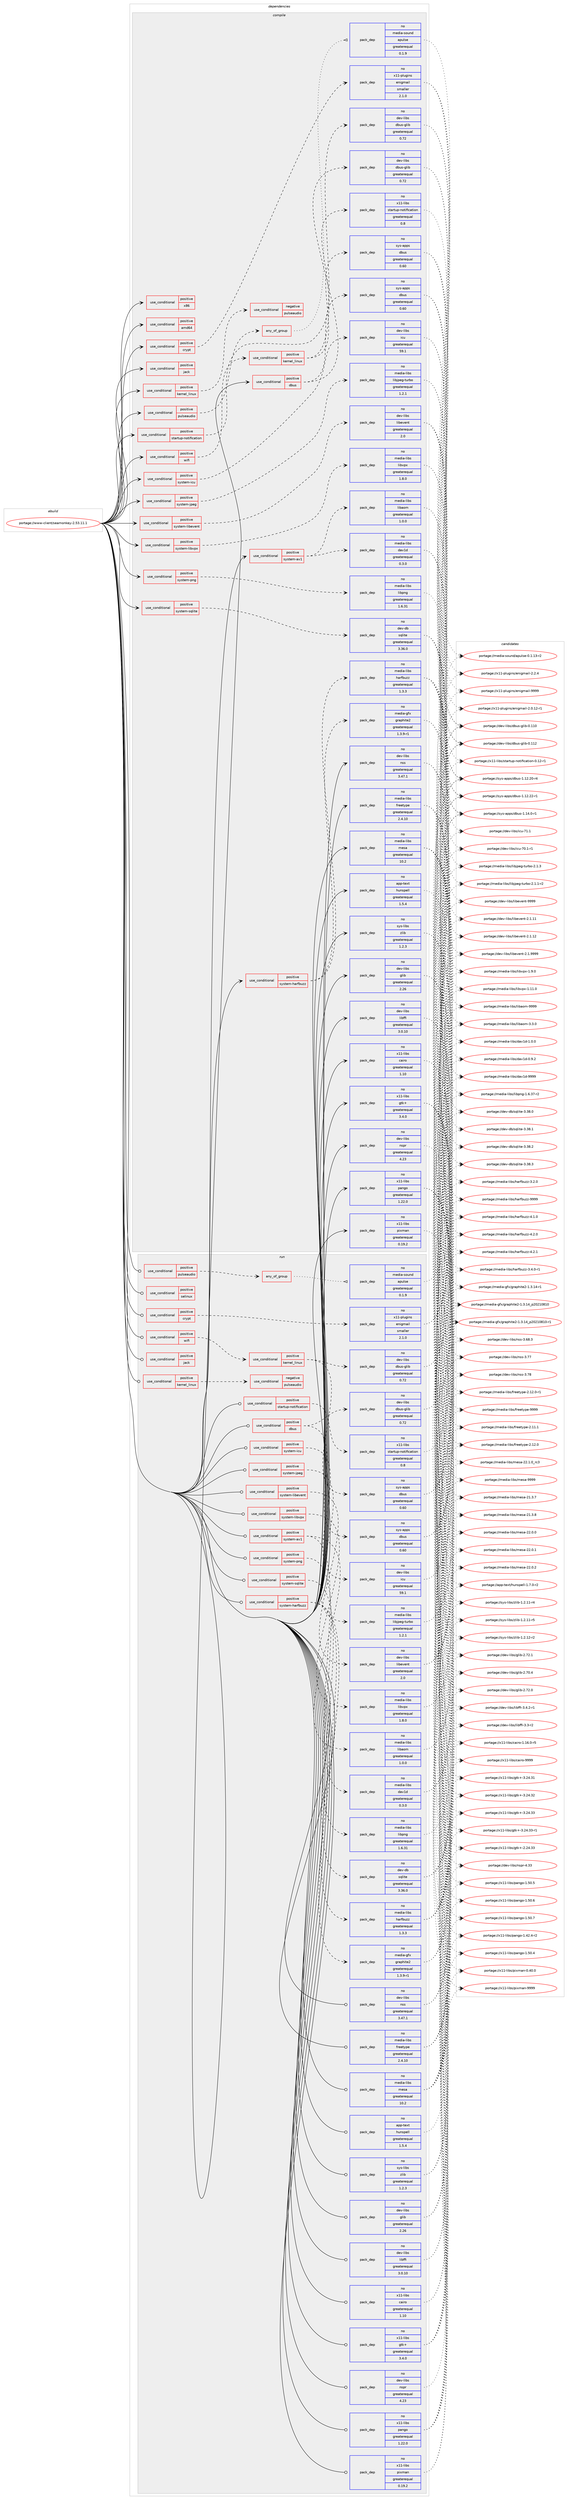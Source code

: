 digraph prolog {

# *************
# Graph options
# *************

newrank=true;
concentrate=true;
compound=true;
graph [rankdir=LR,fontname=Helvetica,fontsize=10,ranksep=1.5];#, ranksep=2.5, nodesep=0.2];
edge  [arrowhead=vee];
node  [fontname=Helvetica,fontsize=10];

# **********
# The ebuild
# **********

subgraph cluster_leftcol {
color=gray;
label=<<i>ebuild</i>>;
id [label="portage://www-client/seamonkey-2.53.11.1", color=red, width=4, href="../www-client/seamonkey-2.53.11.1.svg"];
}

# ****************
# The dependencies
# ****************

subgraph cluster_midcol {
color=gray;
label=<<i>dependencies</i>>;
subgraph cluster_compile {
fillcolor="#eeeeee";
style=filled;
label=<<i>compile</i>>;
subgraph cond664 {
dependency2482 [label=<<TABLE BORDER="0" CELLBORDER="1" CELLSPACING="0" CELLPADDING="4"><TR><TD ROWSPAN="3" CELLPADDING="10">use_conditional</TD></TR><TR><TD>positive</TD></TR><TR><TD>amd64</TD></TR></TABLE>>, shape=none, color=red];
# *** BEGIN UNKNOWN DEPENDENCY TYPE (TODO) ***
# dependency2482 -> package_dependency(portage://www-client/seamonkey-2.53.11.1,install,no,virtual,opengl,none,[,,],[],[])
# *** END UNKNOWN DEPENDENCY TYPE (TODO) ***

}
id:e -> dependency2482:w [weight=20,style="solid",arrowhead="vee"];
subgraph cond665 {
dependency2483 [label=<<TABLE BORDER="0" CELLBORDER="1" CELLSPACING="0" CELLPADDING="4"><TR><TD ROWSPAN="3" CELLPADDING="10">use_conditional</TD></TR><TR><TD>positive</TD></TR><TR><TD>crypt</TD></TR></TABLE>>, shape=none, color=red];
subgraph pack1711 {
dependency2484 [label=<<TABLE BORDER="0" CELLBORDER="1" CELLSPACING="0" CELLPADDING="4" WIDTH="220"><TR><TD ROWSPAN="6" CELLPADDING="30">pack_dep</TD></TR><TR><TD WIDTH="110">no</TD></TR><TR><TD>x11-plugins</TD></TR><TR><TD>enigmail</TD></TR><TR><TD>smaller</TD></TR><TR><TD>2.1.0</TD></TR></TABLE>>, shape=none, color=blue];
}
dependency2483:e -> dependency2484:w [weight=20,style="dashed",arrowhead="vee"];
}
id:e -> dependency2483:w [weight=20,style="solid",arrowhead="vee"];
subgraph cond666 {
dependency2485 [label=<<TABLE BORDER="0" CELLBORDER="1" CELLSPACING="0" CELLPADDING="4"><TR><TD ROWSPAN="3" CELLPADDING="10">use_conditional</TD></TR><TR><TD>positive</TD></TR><TR><TD>dbus</TD></TR></TABLE>>, shape=none, color=red];
subgraph pack1712 {
dependency2486 [label=<<TABLE BORDER="0" CELLBORDER="1" CELLSPACING="0" CELLPADDING="4" WIDTH="220"><TR><TD ROWSPAN="6" CELLPADDING="30">pack_dep</TD></TR><TR><TD WIDTH="110">no</TD></TR><TR><TD>dev-libs</TD></TR><TR><TD>dbus-glib</TD></TR><TR><TD>greaterequal</TD></TR><TR><TD>0.72</TD></TR></TABLE>>, shape=none, color=blue];
}
dependency2485:e -> dependency2486:w [weight=20,style="dashed",arrowhead="vee"];
subgraph pack1713 {
dependency2487 [label=<<TABLE BORDER="0" CELLBORDER="1" CELLSPACING="0" CELLPADDING="4" WIDTH="220"><TR><TD ROWSPAN="6" CELLPADDING="30">pack_dep</TD></TR><TR><TD WIDTH="110">no</TD></TR><TR><TD>sys-apps</TD></TR><TR><TD>dbus</TD></TR><TR><TD>greaterequal</TD></TR><TR><TD>0.60</TD></TR></TABLE>>, shape=none, color=blue];
}
dependency2485:e -> dependency2487:w [weight=20,style="dashed",arrowhead="vee"];
}
id:e -> dependency2485:w [weight=20,style="solid",arrowhead="vee"];
subgraph cond667 {
dependency2488 [label=<<TABLE BORDER="0" CELLBORDER="1" CELLSPACING="0" CELLPADDING="4"><TR><TD ROWSPAN="3" CELLPADDING="10">use_conditional</TD></TR><TR><TD>positive</TD></TR><TR><TD>jack</TD></TR></TABLE>>, shape=none, color=red];
# *** BEGIN UNKNOWN DEPENDENCY TYPE (TODO) ***
# dependency2488 -> package_dependency(portage://www-client/seamonkey-2.53.11.1,install,no,virtual,jack,none,[,,],[],[])
# *** END UNKNOWN DEPENDENCY TYPE (TODO) ***

}
id:e -> dependency2488:w [weight=20,style="solid",arrowhead="vee"];
subgraph cond668 {
dependency2489 [label=<<TABLE BORDER="0" CELLBORDER="1" CELLSPACING="0" CELLPADDING="4"><TR><TD ROWSPAN="3" CELLPADDING="10">use_conditional</TD></TR><TR><TD>positive</TD></TR><TR><TD>kernel_linux</TD></TR></TABLE>>, shape=none, color=red];
subgraph cond669 {
dependency2490 [label=<<TABLE BORDER="0" CELLBORDER="1" CELLSPACING="0" CELLPADDING="4"><TR><TD ROWSPAN="3" CELLPADDING="10">use_conditional</TD></TR><TR><TD>negative</TD></TR><TR><TD>pulseaudio</TD></TR></TABLE>>, shape=none, color=red];
# *** BEGIN UNKNOWN DEPENDENCY TYPE (TODO) ***
# dependency2490 -> package_dependency(portage://www-client/seamonkey-2.53.11.1,install,no,media-libs,alsa-lib,none,[,,],[],[])
# *** END UNKNOWN DEPENDENCY TYPE (TODO) ***

}
dependency2489:e -> dependency2490:w [weight=20,style="dashed",arrowhead="vee"];
}
id:e -> dependency2489:w [weight=20,style="solid",arrowhead="vee"];
subgraph cond670 {
dependency2491 [label=<<TABLE BORDER="0" CELLBORDER="1" CELLSPACING="0" CELLPADDING="4"><TR><TD ROWSPAN="3" CELLPADDING="10">use_conditional</TD></TR><TR><TD>positive</TD></TR><TR><TD>pulseaudio</TD></TR></TABLE>>, shape=none, color=red];
subgraph any105 {
dependency2492 [label=<<TABLE BORDER="0" CELLBORDER="1" CELLSPACING="0" CELLPADDING="4"><TR><TD CELLPADDING="10">any_of_group</TD></TR></TABLE>>, shape=none, color=red];# *** BEGIN UNKNOWN DEPENDENCY TYPE (TODO) ***
# dependency2492 -> package_dependency(portage://www-client/seamonkey-2.53.11.1,install,no,media-sound,pulseaudio,none,[,,],[],[])
# *** END UNKNOWN DEPENDENCY TYPE (TODO) ***

subgraph pack1714 {
dependency2493 [label=<<TABLE BORDER="0" CELLBORDER="1" CELLSPACING="0" CELLPADDING="4" WIDTH="220"><TR><TD ROWSPAN="6" CELLPADDING="30">pack_dep</TD></TR><TR><TD WIDTH="110">no</TD></TR><TR><TD>media-sound</TD></TR><TR><TD>apulse</TD></TR><TR><TD>greaterequal</TD></TR><TR><TD>0.1.9</TD></TR></TABLE>>, shape=none, color=blue];
}
dependency2492:e -> dependency2493:w [weight=20,style="dotted",arrowhead="oinv"];
}
dependency2491:e -> dependency2492:w [weight=20,style="dashed",arrowhead="vee"];
}
id:e -> dependency2491:w [weight=20,style="solid",arrowhead="vee"];
subgraph cond671 {
dependency2494 [label=<<TABLE BORDER="0" CELLBORDER="1" CELLSPACING="0" CELLPADDING="4"><TR><TD ROWSPAN="3" CELLPADDING="10">use_conditional</TD></TR><TR><TD>positive</TD></TR><TR><TD>startup-notification</TD></TR></TABLE>>, shape=none, color=red];
subgraph pack1715 {
dependency2495 [label=<<TABLE BORDER="0" CELLBORDER="1" CELLSPACING="0" CELLPADDING="4" WIDTH="220"><TR><TD ROWSPAN="6" CELLPADDING="30">pack_dep</TD></TR><TR><TD WIDTH="110">no</TD></TR><TR><TD>x11-libs</TD></TR><TR><TD>startup-notification</TD></TR><TR><TD>greaterequal</TD></TR><TR><TD>0.8</TD></TR></TABLE>>, shape=none, color=blue];
}
dependency2494:e -> dependency2495:w [weight=20,style="dashed",arrowhead="vee"];
}
id:e -> dependency2494:w [weight=20,style="solid",arrowhead="vee"];
subgraph cond672 {
dependency2496 [label=<<TABLE BORDER="0" CELLBORDER="1" CELLSPACING="0" CELLPADDING="4"><TR><TD ROWSPAN="3" CELLPADDING="10">use_conditional</TD></TR><TR><TD>positive</TD></TR><TR><TD>system-av1</TD></TR></TABLE>>, shape=none, color=red];
subgraph pack1716 {
dependency2497 [label=<<TABLE BORDER="0" CELLBORDER="1" CELLSPACING="0" CELLPADDING="4" WIDTH="220"><TR><TD ROWSPAN="6" CELLPADDING="30">pack_dep</TD></TR><TR><TD WIDTH="110">no</TD></TR><TR><TD>media-libs</TD></TR><TR><TD>dav1d</TD></TR><TR><TD>greaterequal</TD></TR><TR><TD>0.3.0</TD></TR></TABLE>>, shape=none, color=blue];
}
dependency2496:e -> dependency2497:w [weight=20,style="dashed",arrowhead="vee"];
subgraph pack1717 {
dependency2498 [label=<<TABLE BORDER="0" CELLBORDER="1" CELLSPACING="0" CELLPADDING="4" WIDTH="220"><TR><TD ROWSPAN="6" CELLPADDING="30">pack_dep</TD></TR><TR><TD WIDTH="110">no</TD></TR><TR><TD>media-libs</TD></TR><TR><TD>libaom</TD></TR><TR><TD>greaterequal</TD></TR><TR><TD>1.0.0</TD></TR></TABLE>>, shape=none, color=blue];
}
dependency2496:e -> dependency2498:w [weight=20,style="dashed",arrowhead="vee"];
}
id:e -> dependency2496:w [weight=20,style="solid",arrowhead="vee"];
subgraph cond673 {
dependency2499 [label=<<TABLE BORDER="0" CELLBORDER="1" CELLSPACING="0" CELLPADDING="4"><TR><TD ROWSPAN="3" CELLPADDING="10">use_conditional</TD></TR><TR><TD>positive</TD></TR><TR><TD>system-harfbuzz</TD></TR></TABLE>>, shape=none, color=red];
subgraph pack1718 {
dependency2500 [label=<<TABLE BORDER="0" CELLBORDER="1" CELLSPACING="0" CELLPADDING="4" WIDTH="220"><TR><TD ROWSPAN="6" CELLPADDING="30">pack_dep</TD></TR><TR><TD WIDTH="110">no</TD></TR><TR><TD>media-gfx</TD></TR><TR><TD>graphite2</TD></TR><TR><TD>greaterequal</TD></TR><TR><TD>1.3.9-r1</TD></TR></TABLE>>, shape=none, color=blue];
}
dependency2499:e -> dependency2500:w [weight=20,style="dashed",arrowhead="vee"];
subgraph pack1719 {
dependency2501 [label=<<TABLE BORDER="0" CELLBORDER="1" CELLSPACING="0" CELLPADDING="4" WIDTH="220"><TR><TD ROWSPAN="6" CELLPADDING="30">pack_dep</TD></TR><TR><TD WIDTH="110">no</TD></TR><TR><TD>media-libs</TD></TR><TR><TD>harfbuzz</TD></TR><TR><TD>greaterequal</TD></TR><TR><TD>1.3.3</TD></TR></TABLE>>, shape=none, color=blue];
}
dependency2499:e -> dependency2501:w [weight=20,style="dashed",arrowhead="vee"];
}
id:e -> dependency2499:w [weight=20,style="solid",arrowhead="vee"];
subgraph cond674 {
dependency2502 [label=<<TABLE BORDER="0" CELLBORDER="1" CELLSPACING="0" CELLPADDING="4"><TR><TD ROWSPAN="3" CELLPADDING="10">use_conditional</TD></TR><TR><TD>positive</TD></TR><TR><TD>system-icu</TD></TR></TABLE>>, shape=none, color=red];
subgraph pack1720 {
dependency2503 [label=<<TABLE BORDER="0" CELLBORDER="1" CELLSPACING="0" CELLPADDING="4" WIDTH="220"><TR><TD ROWSPAN="6" CELLPADDING="30">pack_dep</TD></TR><TR><TD WIDTH="110">no</TD></TR><TR><TD>dev-libs</TD></TR><TR><TD>icu</TD></TR><TR><TD>greaterequal</TD></TR><TR><TD>59.1</TD></TR></TABLE>>, shape=none, color=blue];
}
dependency2502:e -> dependency2503:w [weight=20,style="dashed",arrowhead="vee"];
}
id:e -> dependency2502:w [weight=20,style="solid",arrowhead="vee"];
subgraph cond675 {
dependency2504 [label=<<TABLE BORDER="0" CELLBORDER="1" CELLSPACING="0" CELLPADDING="4"><TR><TD ROWSPAN="3" CELLPADDING="10">use_conditional</TD></TR><TR><TD>positive</TD></TR><TR><TD>system-jpeg</TD></TR></TABLE>>, shape=none, color=red];
subgraph pack1721 {
dependency2505 [label=<<TABLE BORDER="0" CELLBORDER="1" CELLSPACING="0" CELLPADDING="4" WIDTH="220"><TR><TD ROWSPAN="6" CELLPADDING="30">pack_dep</TD></TR><TR><TD WIDTH="110">no</TD></TR><TR><TD>media-libs</TD></TR><TR><TD>libjpeg-turbo</TD></TR><TR><TD>greaterequal</TD></TR><TR><TD>1.2.1</TD></TR></TABLE>>, shape=none, color=blue];
}
dependency2504:e -> dependency2505:w [weight=20,style="dashed",arrowhead="vee"];
}
id:e -> dependency2504:w [weight=20,style="solid",arrowhead="vee"];
subgraph cond676 {
dependency2506 [label=<<TABLE BORDER="0" CELLBORDER="1" CELLSPACING="0" CELLPADDING="4"><TR><TD ROWSPAN="3" CELLPADDING="10">use_conditional</TD></TR><TR><TD>positive</TD></TR><TR><TD>system-libevent</TD></TR></TABLE>>, shape=none, color=red];
subgraph pack1722 {
dependency2507 [label=<<TABLE BORDER="0" CELLBORDER="1" CELLSPACING="0" CELLPADDING="4" WIDTH="220"><TR><TD ROWSPAN="6" CELLPADDING="30">pack_dep</TD></TR><TR><TD WIDTH="110">no</TD></TR><TR><TD>dev-libs</TD></TR><TR><TD>libevent</TD></TR><TR><TD>greaterequal</TD></TR><TR><TD>2.0</TD></TR></TABLE>>, shape=none, color=blue];
}
dependency2506:e -> dependency2507:w [weight=20,style="dashed",arrowhead="vee"];
}
id:e -> dependency2506:w [weight=20,style="solid",arrowhead="vee"];
subgraph cond677 {
dependency2508 [label=<<TABLE BORDER="0" CELLBORDER="1" CELLSPACING="0" CELLPADDING="4"><TR><TD ROWSPAN="3" CELLPADDING="10">use_conditional</TD></TR><TR><TD>positive</TD></TR><TR><TD>system-libvpx</TD></TR></TABLE>>, shape=none, color=red];
subgraph pack1723 {
dependency2509 [label=<<TABLE BORDER="0" CELLBORDER="1" CELLSPACING="0" CELLPADDING="4" WIDTH="220"><TR><TD ROWSPAN="6" CELLPADDING="30">pack_dep</TD></TR><TR><TD WIDTH="110">no</TD></TR><TR><TD>media-libs</TD></TR><TR><TD>libvpx</TD></TR><TR><TD>greaterequal</TD></TR><TR><TD>1.8.0</TD></TR></TABLE>>, shape=none, color=blue];
}
dependency2508:e -> dependency2509:w [weight=20,style="dashed",arrowhead="vee"];
}
id:e -> dependency2508:w [weight=20,style="solid",arrowhead="vee"];
subgraph cond678 {
dependency2510 [label=<<TABLE BORDER="0" CELLBORDER="1" CELLSPACING="0" CELLPADDING="4"><TR><TD ROWSPAN="3" CELLPADDING="10">use_conditional</TD></TR><TR><TD>positive</TD></TR><TR><TD>system-png</TD></TR></TABLE>>, shape=none, color=red];
subgraph pack1724 {
dependency2511 [label=<<TABLE BORDER="0" CELLBORDER="1" CELLSPACING="0" CELLPADDING="4" WIDTH="220"><TR><TD ROWSPAN="6" CELLPADDING="30">pack_dep</TD></TR><TR><TD WIDTH="110">no</TD></TR><TR><TD>media-libs</TD></TR><TR><TD>libpng</TD></TR><TR><TD>greaterequal</TD></TR><TR><TD>1.6.31</TD></TR></TABLE>>, shape=none, color=blue];
}
dependency2510:e -> dependency2511:w [weight=20,style="dashed",arrowhead="vee"];
}
id:e -> dependency2510:w [weight=20,style="solid",arrowhead="vee"];
subgraph cond679 {
dependency2512 [label=<<TABLE BORDER="0" CELLBORDER="1" CELLSPACING="0" CELLPADDING="4"><TR><TD ROWSPAN="3" CELLPADDING="10">use_conditional</TD></TR><TR><TD>positive</TD></TR><TR><TD>system-sqlite</TD></TR></TABLE>>, shape=none, color=red];
subgraph pack1725 {
dependency2513 [label=<<TABLE BORDER="0" CELLBORDER="1" CELLSPACING="0" CELLPADDING="4" WIDTH="220"><TR><TD ROWSPAN="6" CELLPADDING="30">pack_dep</TD></TR><TR><TD WIDTH="110">no</TD></TR><TR><TD>dev-db</TD></TR><TR><TD>sqlite</TD></TR><TR><TD>greaterequal</TD></TR><TR><TD>3.36.0</TD></TR></TABLE>>, shape=none, color=blue];
}
dependency2512:e -> dependency2513:w [weight=20,style="dashed",arrowhead="vee"];
}
id:e -> dependency2512:w [weight=20,style="solid",arrowhead="vee"];
subgraph cond680 {
dependency2514 [label=<<TABLE BORDER="0" CELLBORDER="1" CELLSPACING="0" CELLPADDING="4"><TR><TD ROWSPAN="3" CELLPADDING="10">use_conditional</TD></TR><TR><TD>positive</TD></TR><TR><TD>wifi</TD></TR></TABLE>>, shape=none, color=red];
subgraph cond681 {
dependency2515 [label=<<TABLE BORDER="0" CELLBORDER="1" CELLSPACING="0" CELLPADDING="4"><TR><TD ROWSPAN="3" CELLPADDING="10">use_conditional</TD></TR><TR><TD>positive</TD></TR><TR><TD>kernel_linux</TD></TR></TABLE>>, shape=none, color=red];
subgraph pack1726 {
dependency2516 [label=<<TABLE BORDER="0" CELLBORDER="1" CELLSPACING="0" CELLPADDING="4" WIDTH="220"><TR><TD ROWSPAN="6" CELLPADDING="30">pack_dep</TD></TR><TR><TD WIDTH="110">no</TD></TR><TR><TD>dev-libs</TD></TR><TR><TD>dbus-glib</TD></TR><TR><TD>greaterequal</TD></TR><TR><TD>0.72</TD></TR></TABLE>>, shape=none, color=blue];
}
dependency2515:e -> dependency2516:w [weight=20,style="dashed",arrowhead="vee"];
# *** BEGIN UNKNOWN DEPENDENCY TYPE (TODO) ***
# dependency2515 -> package_dependency(portage://www-client/seamonkey-2.53.11.1,install,no,net-misc,networkmanager,none,[,,],[],[])
# *** END UNKNOWN DEPENDENCY TYPE (TODO) ***

subgraph pack1727 {
dependency2517 [label=<<TABLE BORDER="0" CELLBORDER="1" CELLSPACING="0" CELLPADDING="4" WIDTH="220"><TR><TD ROWSPAN="6" CELLPADDING="30">pack_dep</TD></TR><TR><TD WIDTH="110">no</TD></TR><TR><TD>sys-apps</TD></TR><TR><TD>dbus</TD></TR><TR><TD>greaterequal</TD></TR><TR><TD>0.60</TD></TR></TABLE>>, shape=none, color=blue];
}
dependency2515:e -> dependency2517:w [weight=20,style="dashed",arrowhead="vee"];
}
dependency2514:e -> dependency2515:w [weight=20,style="dashed",arrowhead="vee"];
}
id:e -> dependency2514:w [weight=20,style="solid",arrowhead="vee"];
subgraph cond682 {
dependency2518 [label=<<TABLE BORDER="0" CELLBORDER="1" CELLSPACING="0" CELLPADDING="4"><TR><TD ROWSPAN="3" CELLPADDING="10">use_conditional</TD></TR><TR><TD>positive</TD></TR><TR><TD>x86</TD></TR></TABLE>>, shape=none, color=red];
# *** BEGIN UNKNOWN DEPENDENCY TYPE (TODO) ***
# dependency2518 -> package_dependency(portage://www-client/seamonkey-2.53.11.1,install,no,virtual,opengl,none,[,,],[],[])
# *** END UNKNOWN DEPENDENCY TYPE (TODO) ***

}
id:e -> dependency2518:w [weight=20,style="solid",arrowhead="vee"];
# *** BEGIN UNKNOWN DEPENDENCY TYPE (TODO) ***
# id -> package_dependency(portage://www-client/seamonkey-2.53.11.1,install,no,app-arch,bzip2,none,[,,],[],[])
# *** END UNKNOWN DEPENDENCY TYPE (TODO) ***

# *** BEGIN UNKNOWN DEPENDENCY TYPE (TODO) ***
# id -> package_dependency(portage://www-client/seamonkey-2.53.11.1,install,no,app-arch,unzip,none,[,,],[],[])
# *** END UNKNOWN DEPENDENCY TYPE (TODO) ***

subgraph pack1728 {
dependency2519 [label=<<TABLE BORDER="0" CELLBORDER="1" CELLSPACING="0" CELLPADDING="4" WIDTH="220"><TR><TD ROWSPAN="6" CELLPADDING="30">pack_dep</TD></TR><TR><TD WIDTH="110">no</TD></TR><TR><TD>app-text</TD></TR><TR><TD>hunspell</TD></TR><TR><TD>greaterequal</TD></TR><TR><TD>1.5.4</TD></TR></TABLE>>, shape=none, color=blue];
}
id:e -> dependency2519:w [weight=20,style="solid",arrowhead="vee"];
# *** BEGIN UNKNOWN DEPENDENCY TYPE (TODO) ***
# id -> package_dependency(portage://www-client/seamonkey-2.53.11.1,install,no,dev-libs,atk,none,[,,],[],[])
# *** END UNKNOWN DEPENDENCY TYPE (TODO) ***

subgraph pack1729 {
dependency2520 [label=<<TABLE BORDER="0" CELLBORDER="1" CELLSPACING="0" CELLPADDING="4" WIDTH="220"><TR><TD ROWSPAN="6" CELLPADDING="30">pack_dep</TD></TR><TR><TD WIDTH="110">no</TD></TR><TR><TD>dev-libs</TD></TR><TR><TD>glib</TD></TR><TR><TD>greaterequal</TD></TR><TR><TD>2.26</TD></TR></TABLE>>, shape=none, color=blue];
}
id:e -> dependency2520:w [weight=20,style="solid",arrowhead="vee"];
subgraph pack1730 {
dependency2521 [label=<<TABLE BORDER="0" CELLBORDER="1" CELLSPACING="0" CELLPADDING="4" WIDTH="220"><TR><TD ROWSPAN="6" CELLPADDING="30">pack_dep</TD></TR><TR><TD WIDTH="110">no</TD></TR><TR><TD>dev-libs</TD></TR><TR><TD>libffi</TD></TR><TR><TD>greaterequal</TD></TR><TR><TD>3.0.10</TD></TR></TABLE>>, shape=none, color=blue];
}
id:e -> dependency2521:w [weight=20,style="solid",arrowhead="vee"];
subgraph pack1731 {
dependency2522 [label=<<TABLE BORDER="0" CELLBORDER="1" CELLSPACING="0" CELLPADDING="4" WIDTH="220"><TR><TD ROWSPAN="6" CELLPADDING="30">pack_dep</TD></TR><TR><TD WIDTH="110">no</TD></TR><TR><TD>dev-libs</TD></TR><TR><TD>nspr</TD></TR><TR><TD>greaterequal</TD></TR><TR><TD>4.23</TD></TR></TABLE>>, shape=none, color=blue];
}
id:e -> dependency2522:w [weight=20,style="solid",arrowhead="vee"];
subgraph pack1732 {
dependency2523 [label=<<TABLE BORDER="0" CELLBORDER="1" CELLSPACING="0" CELLPADDING="4" WIDTH="220"><TR><TD ROWSPAN="6" CELLPADDING="30">pack_dep</TD></TR><TR><TD WIDTH="110">no</TD></TR><TR><TD>dev-libs</TD></TR><TR><TD>nss</TD></TR><TR><TD>greaterequal</TD></TR><TR><TD>3.47.1</TD></TR></TABLE>>, shape=none, color=blue];
}
id:e -> dependency2523:w [weight=20,style="solid",arrowhead="vee"];
# *** BEGIN UNKNOWN DEPENDENCY TYPE (TODO) ***
# id -> package_dependency(portage://www-client/seamonkey-2.53.11.1,install,no,media-libs,fontconfig,none,[,,],[],[])
# *** END UNKNOWN DEPENDENCY TYPE (TODO) ***

subgraph pack1733 {
dependency2524 [label=<<TABLE BORDER="0" CELLBORDER="1" CELLSPACING="0" CELLPADDING="4" WIDTH="220"><TR><TD ROWSPAN="6" CELLPADDING="30">pack_dep</TD></TR><TR><TD WIDTH="110">no</TD></TR><TR><TD>media-libs</TD></TR><TR><TD>freetype</TD></TR><TR><TD>greaterequal</TD></TR><TR><TD>2.4.10</TD></TR></TABLE>>, shape=none, color=blue];
}
id:e -> dependency2524:w [weight=20,style="solid",arrowhead="vee"];
subgraph pack1734 {
dependency2525 [label=<<TABLE BORDER="0" CELLBORDER="1" CELLSPACING="0" CELLPADDING="4" WIDTH="220"><TR><TD ROWSPAN="6" CELLPADDING="30">pack_dep</TD></TR><TR><TD WIDTH="110">no</TD></TR><TR><TD>media-libs</TD></TR><TR><TD>mesa</TD></TR><TR><TD>greaterequal</TD></TR><TR><TD>10.2</TD></TR></TABLE>>, shape=none, color=blue];
}
id:e -> dependency2525:w [weight=20,style="solid",arrowhead="vee"];
# *** BEGIN UNKNOWN DEPENDENCY TYPE (TODO) ***
# id -> package_dependency(portage://www-client/seamonkey-2.53.11.1,install,no,media-video,ffmpeg,none,[,,],[],[])
# *** END UNKNOWN DEPENDENCY TYPE (TODO) ***

subgraph pack1735 {
dependency2526 [label=<<TABLE BORDER="0" CELLBORDER="1" CELLSPACING="0" CELLPADDING="4" WIDTH="220"><TR><TD ROWSPAN="6" CELLPADDING="30">pack_dep</TD></TR><TR><TD WIDTH="110">no</TD></TR><TR><TD>sys-libs</TD></TR><TR><TD>zlib</TD></TR><TR><TD>greaterequal</TD></TR><TR><TD>1.2.3</TD></TR></TABLE>>, shape=none, color=blue];
}
id:e -> dependency2526:w [weight=20,style="solid",arrowhead="vee"];
# *** BEGIN UNKNOWN DEPENDENCY TYPE (TODO) ***
# id -> package_dependency(portage://www-client/seamonkey-2.53.11.1,install,no,virtual,freedesktop-icon-theme,none,[,,],[],[])
# *** END UNKNOWN DEPENDENCY TYPE (TODO) ***

subgraph pack1736 {
dependency2527 [label=<<TABLE BORDER="0" CELLBORDER="1" CELLSPACING="0" CELLPADDING="4" WIDTH="220"><TR><TD ROWSPAN="6" CELLPADDING="30">pack_dep</TD></TR><TR><TD WIDTH="110">no</TD></TR><TR><TD>x11-libs</TD></TR><TR><TD>cairo</TD></TR><TR><TD>greaterequal</TD></TR><TR><TD>1.10</TD></TR></TABLE>>, shape=none, color=blue];
}
id:e -> dependency2527:w [weight=20,style="solid",arrowhead="vee"];
# *** BEGIN UNKNOWN DEPENDENCY TYPE (TODO) ***
# id -> package_dependency(portage://www-client/seamonkey-2.53.11.1,install,no,x11-libs,gdk-pixbuf,none,[,,],[],[])
# *** END UNKNOWN DEPENDENCY TYPE (TODO) ***

subgraph pack1737 {
dependency2528 [label=<<TABLE BORDER="0" CELLBORDER="1" CELLSPACING="0" CELLPADDING="4" WIDTH="220"><TR><TD ROWSPAN="6" CELLPADDING="30">pack_dep</TD></TR><TR><TD WIDTH="110">no</TD></TR><TR><TD>x11-libs</TD></TR><TR><TD>gtk+</TD></TR><TR><TD>greaterequal</TD></TR><TR><TD>3.4.0</TD></TR></TABLE>>, shape=none, color=blue];
}
id:e -> dependency2528:w [weight=20,style="solid",arrowhead="vee"];
# *** BEGIN UNKNOWN DEPENDENCY TYPE (TODO) ***
# id -> package_dependency(portage://www-client/seamonkey-2.53.11.1,install,no,x11-libs,libX11,none,[,,],[],[])
# *** END UNKNOWN DEPENDENCY TYPE (TODO) ***

# *** BEGIN UNKNOWN DEPENDENCY TYPE (TODO) ***
# id -> package_dependency(portage://www-client/seamonkey-2.53.11.1,install,no,x11-libs,libXcomposite,none,[,,],[],[])
# *** END UNKNOWN DEPENDENCY TYPE (TODO) ***

# *** BEGIN UNKNOWN DEPENDENCY TYPE (TODO) ***
# id -> package_dependency(portage://www-client/seamonkey-2.53.11.1,install,no,x11-libs,libXdamage,none,[,,],[],[])
# *** END UNKNOWN DEPENDENCY TYPE (TODO) ***

# *** BEGIN UNKNOWN DEPENDENCY TYPE (TODO) ***
# id -> package_dependency(portage://www-client/seamonkey-2.53.11.1,install,no,x11-libs,libXext,none,[,,],[],[])
# *** END UNKNOWN DEPENDENCY TYPE (TODO) ***

# *** BEGIN UNKNOWN DEPENDENCY TYPE (TODO) ***
# id -> package_dependency(portage://www-client/seamonkey-2.53.11.1,install,no,x11-libs,libXfixes,none,[,,],[],[])
# *** END UNKNOWN DEPENDENCY TYPE (TODO) ***

# *** BEGIN UNKNOWN DEPENDENCY TYPE (TODO) ***
# id -> package_dependency(portage://www-client/seamonkey-2.53.11.1,install,no,x11-libs,libXrender,none,[,,],[],[])
# *** END UNKNOWN DEPENDENCY TYPE (TODO) ***

# *** BEGIN UNKNOWN DEPENDENCY TYPE (TODO) ***
# id -> package_dependency(portage://www-client/seamonkey-2.53.11.1,install,no,x11-libs,libXt,none,[,,],[],[])
# *** END UNKNOWN DEPENDENCY TYPE (TODO) ***

# *** BEGIN UNKNOWN DEPENDENCY TYPE (TODO) ***
# id -> package_dependency(portage://www-client/seamonkey-2.53.11.1,install,no,x11-libs,libxcb,none,[,,],any_same_slot,[])
# *** END UNKNOWN DEPENDENCY TYPE (TODO) ***

subgraph pack1738 {
dependency2529 [label=<<TABLE BORDER="0" CELLBORDER="1" CELLSPACING="0" CELLPADDING="4" WIDTH="220"><TR><TD ROWSPAN="6" CELLPADDING="30">pack_dep</TD></TR><TR><TD WIDTH="110">no</TD></TR><TR><TD>x11-libs</TD></TR><TR><TD>pango</TD></TR><TR><TD>greaterequal</TD></TR><TR><TD>1.22.0</TD></TR></TABLE>>, shape=none, color=blue];
}
id:e -> dependency2529:w [weight=20,style="solid",arrowhead="vee"];
subgraph pack1739 {
dependency2530 [label=<<TABLE BORDER="0" CELLBORDER="1" CELLSPACING="0" CELLPADDING="4" WIDTH="220"><TR><TD ROWSPAN="6" CELLPADDING="30">pack_dep</TD></TR><TR><TD WIDTH="110">no</TD></TR><TR><TD>x11-libs</TD></TR><TR><TD>pixman</TD></TR><TR><TD>greaterequal</TD></TR><TR><TD>0.19.2</TD></TR></TABLE>>, shape=none, color=blue];
}
id:e -> dependency2530:w [weight=20,style="solid",arrowhead="vee"];
}
subgraph cluster_compileandrun {
fillcolor="#eeeeee";
style=filled;
label=<<i>compile and run</i>>;
}
subgraph cluster_run {
fillcolor="#eeeeee";
style=filled;
label=<<i>run</i>>;
subgraph cond683 {
dependency2531 [label=<<TABLE BORDER="0" CELLBORDER="1" CELLSPACING="0" CELLPADDING="4"><TR><TD ROWSPAN="3" CELLPADDING="10">use_conditional</TD></TR><TR><TD>positive</TD></TR><TR><TD>crypt</TD></TR></TABLE>>, shape=none, color=red];
subgraph pack1740 {
dependency2532 [label=<<TABLE BORDER="0" CELLBORDER="1" CELLSPACING="0" CELLPADDING="4" WIDTH="220"><TR><TD ROWSPAN="6" CELLPADDING="30">pack_dep</TD></TR><TR><TD WIDTH="110">no</TD></TR><TR><TD>x11-plugins</TD></TR><TR><TD>enigmail</TD></TR><TR><TD>smaller</TD></TR><TR><TD>2.1.0</TD></TR></TABLE>>, shape=none, color=blue];
}
dependency2531:e -> dependency2532:w [weight=20,style="dashed",arrowhead="vee"];
}
id:e -> dependency2531:w [weight=20,style="solid",arrowhead="odot"];
subgraph cond684 {
dependency2533 [label=<<TABLE BORDER="0" CELLBORDER="1" CELLSPACING="0" CELLPADDING="4"><TR><TD ROWSPAN="3" CELLPADDING="10">use_conditional</TD></TR><TR><TD>positive</TD></TR><TR><TD>dbus</TD></TR></TABLE>>, shape=none, color=red];
subgraph pack1741 {
dependency2534 [label=<<TABLE BORDER="0" CELLBORDER="1" CELLSPACING="0" CELLPADDING="4" WIDTH="220"><TR><TD ROWSPAN="6" CELLPADDING="30">pack_dep</TD></TR><TR><TD WIDTH="110">no</TD></TR><TR><TD>dev-libs</TD></TR><TR><TD>dbus-glib</TD></TR><TR><TD>greaterequal</TD></TR><TR><TD>0.72</TD></TR></TABLE>>, shape=none, color=blue];
}
dependency2533:e -> dependency2534:w [weight=20,style="dashed",arrowhead="vee"];
subgraph pack1742 {
dependency2535 [label=<<TABLE BORDER="0" CELLBORDER="1" CELLSPACING="0" CELLPADDING="4" WIDTH="220"><TR><TD ROWSPAN="6" CELLPADDING="30">pack_dep</TD></TR><TR><TD WIDTH="110">no</TD></TR><TR><TD>sys-apps</TD></TR><TR><TD>dbus</TD></TR><TR><TD>greaterequal</TD></TR><TR><TD>0.60</TD></TR></TABLE>>, shape=none, color=blue];
}
dependency2533:e -> dependency2535:w [weight=20,style="dashed",arrowhead="vee"];
}
id:e -> dependency2533:w [weight=20,style="solid",arrowhead="odot"];
subgraph cond685 {
dependency2536 [label=<<TABLE BORDER="0" CELLBORDER="1" CELLSPACING="0" CELLPADDING="4"><TR><TD ROWSPAN="3" CELLPADDING="10">use_conditional</TD></TR><TR><TD>positive</TD></TR><TR><TD>jack</TD></TR></TABLE>>, shape=none, color=red];
# *** BEGIN UNKNOWN DEPENDENCY TYPE (TODO) ***
# dependency2536 -> package_dependency(portage://www-client/seamonkey-2.53.11.1,run,no,virtual,jack,none,[,,],[],[])
# *** END UNKNOWN DEPENDENCY TYPE (TODO) ***

}
id:e -> dependency2536:w [weight=20,style="solid",arrowhead="odot"];
subgraph cond686 {
dependency2537 [label=<<TABLE BORDER="0" CELLBORDER="1" CELLSPACING="0" CELLPADDING="4"><TR><TD ROWSPAN="3" CELLPADDING="10">use_conditional</TD></TR><TR><TD>positive</TD></TR><TR><TD>kernel_linux</TD></TR></TABLE>>, shape=none, color=red];
subgraph cond687 {
dependency2538 [label=<<TABLE BORDER="0" CELLBORDER="1" CELLSPACING="0" CELLPADDING="4"><TR><TD ROWSPAN="3" CELLPADDING="10">use_conditional</TD></TR><TR><TD>negative</TD></TR><TR><TD>pulseaudio</TD></TR></TABLE>>, shape=none, color=red];
# *** BEGIN UNKNOWN DEPENDENCY TYPE (TODO) ***
# dependency2538 -> package_dependency(portage://www-client/seamonkey-2.53.11.1,run,no,media-libs,alsa-lib,none,[,,],[],[])
# *** END UNKNOWN DEPENDENCY TYPE (TODO) ***

}
dependency2537:e -> dependency2538:w [weight=20,style="dashed",arrowhead="vee"];
}
id:e -> dependency2537:w [weight=20,style="solid",arrowhead="odot"];
subgraph cond688 {
dependency2539 [label=<<TABLE BORDER="0" CELLBORDER="1" CELLSPACING="0" CELLPADDING="4"><TR><TD ROWSPAN="3" CELLPADDING="10">use_conditional</TD></TR><TR><TD>positive</TD></TR><TR><TD>pulseaudio</TD></TR></TABLE>>, shape=none, color=red];
subgraph any106 {
dependency2540 [label=<<TABLE BORDER="0" CELLBORDER="1" CELLSPACING="0" CELLPADDING="4"><TR><TD CELLPADDING="10">any_of_group</TD></TR></TABLE>>, shape=none, color=red];# *** BEGIN UNKNOWN DEPENDENCY TYPE (TODO) ***
# dependency2540 -> package_dependency(portage://www-client/seamonkey-2.53.11.1,run,no,media-sound,pulseaudio,none,[,,],[],[])
# *** END UNKNOWN DEPENDENCY TYPE (TODO) ***

subgraph pack1743 {
dependency2541 [label=<<TABLE BORDER="0" CELLBORDER="1" CELLSPACING="0" CELLPADDING="4" WIDTH="220"><TR><TD ROWSPAN="6" CELLPADDING="30">pack_dep</TD></TR><TR><TD WIDTH="110">no</TD></TR><TR><TD>media-sound</TD></TR><TR><TD>apulse</TD></TR><TR><TD>greaterequal</TD></TR><TR><TD>0.1.9</TD></TR></TABLE>>, shape=none, color=blue];
}
dependency2540:e -> dependency2541:w [weight=20,style="dotted",arrowhead="oinv"];
}
dependency2539:e -> dependency2540:w [weight=20,style="dashed",arrowhead="vee"];
}
id:e -> dependency2539:w [weight=20,style="solid",arrowhead="odot"];
subgraph cond689 {
dependency2542 [label=<<TABLE BORDER="0" CELLBORDER="1" CELLSPACING="0" CELLPADDING="4"><TR><TD ROWSPAN="3" CELLPADDING="10">use_conditional</TD></TR><TR><TD>positive</TD></TR><TR><TD>selinux</TD></TR></TABLE>>, shape=none, color=red];
# *** BEGIN UNKNOWN DEPENDENCY TYPE (TODO) ***
# dependency2542 -> package_dependency(portage://www-client/seamonkey-2.53.11.1,run,no,sec-policy,selinux-mozilla,none,[,,],[],[])
# *** END UNKNOWN DEPENDENCY TYPE (TODO) ***

}
id:e -> dependency2542:w [weight=20,style="solid",arrowhead="odot"];
subgraph cond690 {
dependency2543 [label=<<TABLE BORDER="0" CELLBORDER="1" CELLSPACING="0" CELLPADDING="4"><TR><TD ROWSPAN="3" CELLPADDING="10">use_conditional</TD></TR><TR><TD>positive</TD></TR><TR><TD>startup-notification</TD></TR></TABLE>>, shape=none, color=red];
subgraph pack1744 {
dependency2544 [label=<<TABLE BORDER="0" CELLBORDER="1" CELLSPACING="0" CELLPADDING="4" WIDTH="220"><TR><TD ROWSPAN="6" CELLPADDING="30">pack_dep</TD></TR><TR><TD WIDTH="110">no</TD></TR><TR><TD>x11-libs</TD></TR><TR><TD>startup-notification</TD></TR><TR><TD>greaterequal</TD></TR><TR><TD>0.8</TD></TR></TABLE>>, shape=none, color=blue];
}
dependency2543:e -> dependency2544:w [weight=20,style="dashed",arrowhead="vee"];
}
id:e -> dependency2543:w [weight=20,style="solid",arrowhead="odot"];
subgraph cond691 {
dependency2545 [label=<<TABLE BORDER="0" CELLBORDER="1" CELLSPACING="0" CELLPADDING="4"><TR><TD ROWSPAN="3" CELLPADDING="10">use_conditional</TD></TR><TR><TD>positive</TD></TR><TR><TD>system-av1</TD></TR></TABLE>>, shape=none, color=red];
subgraph pack1745 {
dependency2546 [label=<<TABLE BORDER="0" CELLBORDER="1" CELLSPACING="0" CELLPADDING="4" WIDTH="220"><TR><TD ROWSPAN="6" CELLPADDING="30">pack_dep</TD></TR><TR><TD WIDTH="110">no</TD></TR><TR><TD>media-libs</TD></TR><TR><TD>dav1d</TD></TR><TR><TD>greaterequal</TD></TR><TR><TD>0.3.0</TD></TR></TABLE>>, shape=none, color=blue];
}
dependency2545:e -> dependency2546:w [weight=20,style="dashed",arrowhead="vee"];
subgraph pack1746 {
dependency2547 [label=<<TABLE BORDER="0" CELLBORDER="1" CELLSPACING="0" CELLPADDING="4" WIDTH="220"><TR><TD ROWSPAN="6" CELLPADDING="30">pack_dep</TD></TR><TR><TD WIDTH="110">no</TD></TR><TR><TD>media-libs</TD></TR><TR><TD>libaom</TD></TR><TR><TD>greaterequal</TD></TR><TR><TD>1.0.0</TD></TR></TABLE>>, shape=none, color=blue];
}
dependency2545:e -> dependency2547:w [weight=20,style="dashed",arrowhead="vee"];
}
id:e -> dependency2545:w [weight=20,style="solid",arrowhead="odot"];
subgraph cond692 {
dependency2548 [label=<<TABLE BORDER="0" CELLBORDER="1" CELLSPACING="0" CELLPADDING="4"><TR><TD ROWSPAN="3" CELLPADDING="10">use_conditional</TD></TR><TR><TD>positive</TD></TR><TR><TD>system-harfbuzz</TD></TR></TABLE>>, shape=none, color=red];
subgraph pack1747 {
dependency2549 [label=<<TABLE BORDER="0" CELLBORDER="1" CELLSPACING="0" CELLPADDING="4" WIDTH="220"><TR><TD ROWSPAN="6" CELLPADDING="30">pack_dep</TD></TR><TR><TD WIDTH="110">no</TD></TR><TR><TD>media-gfx</TD></TR><TR><TD>graphite2</TD></TR><TR><TD>greaterequal</TD></TR><TR><TD>1.3.9-r1</TD></TR></TABLE>>, shape=none, color=blue];
}
dependency2548:e -> dependency2549:w [weight=20,style="dashed",arrowhead="vee"];
subgraph pack1748 {
dependency2550 [label=<<TABLE BORDER="0" CELLBORDER="1" CELLSPACING="0" CELLPADDING="4" WIDTH="220"><TR><TD ROWSPAN="6" CELLPADDING="30">pack_dep</TD></TR><TR><TD WIDTH="110">no</TD></TR><TR><TD>media-libs</TD></TR><TR><TD>harfbuzz</TD></TR><TR><TD>greaterequal</TD></TR><TR><TD>1.3.3</TD></TR></TABLE>>, shape=none, color=blue];
}
dependency2548:e -> dependency2550:w [weight=20,style="dashed",arrowhead="vee"];
}
id:e -> dependency2548:w [weight=20,style="solid",arrowhead="odot"];
subgraph cond693 {
dependency2551 [label=<<TABLE BORDER="0" CELLBORDER="1" CELLSPACING="0" CELLPADDING="4"><TR><TD ROWSPAN="3" CELLPADDING="10">use_conditional</TD></TR><TR><TD>positive</TD></TR><TR><TD>system-icu</TD></TR></TABLE>>, shape=none, color=red];
subgraph pack1749 {
dependency2552 [label=<<TABLE BORDER="0" CELLBORDER="1" CELLSPACING="0" CELLPADDING="4" WIDTH="220"><TR><TD ROWSPAN="6" CELLPADDING="30">pack_dep</TD></TR><TR><TD WIDTH="110">no</TD></TR><TR><TD>dev-libs</TD></TR><TR><TD>icu</TD></TR><TR><TD>greaterequal</TD></TR><TR><TD>59.1</TD></TR></TABLE>>, shape=none, color=blue];
}
dependency2551:e -> dependency2552:w [weight=20,style="dashed",arrowhead="vee"];
}
id:e -> dependency2551:w [weight=20,style="solid",arrowhead="odot"];
subgraph cond694 {
dependency2553 [label=<<TABLE BORDER="0" CELLBORDER="1" CELLSPACING="0" CELLPADDING="4"><TR><TD ROWSPAN="3" CELLPADDING="10">use_conditional</TD></TR><TR><TD>positive</TD></TR><TR><TD>system-jpeg</TD></TR></TABLE>>, shape=none, color=red];
subgraph pack1750 {
dependency2554 [label=<<TABLE BORDER="0" CELLBORDER="1" CELLSPACING="0" CELLPADDING="4" WIDTH="220"><TR><TD ROWSPAN="6" CELLPADDING="30">pack_dep</TD></TR><TR><TD WIDTH="110">no</TD></TR><TR><TD>media-libs</TD></TR><TR><TD>libjpeg-turbo</TD></TR><TR><TD>greaterequal</TD></TR><TR><TD>1.2.1</TD></TR></TABLE>>, shape=none, color=blue];
}
dependency2553:e -> dependency2554:w [weight=20,style="dashed",arrowhead="vee"];
}
id:e -> dependency2553:w [weight=20,style="solid",arrowhead="odot"];
subgraph cond695 {
dependency2555 [label=<<TABLE BORDER="0" CELLBORDER="1" CELLSPACING="0" CELLPADDING="4"><TR><TD ROWSPAN="3" CELLPADDING="10">use_conditional</TD></TR><TR><TD>positive</TD></TR><TR><TD>system-libevent</TD></TR></TABLE>>, shape=none, color=red];
subgraph pack1751 {
dependency2556 [label=<<TABLE BORDER="0" CELLBORDER="1" CELLSPACING="0" CELLPADDING="4" WIDTH="220"><TR><TD ROWSPAN="6" CELLPADDING="30">pack_dep</TD></TR><TR><TD WIDTH="110">no</TD></TR><TR><TD>dev-libs</TD></TR><TR><TD>libevent</TD></TR><TR><TD>greaterequal</TD></TR><TR><TD>2.0</TD></TR></TABLE>>, shape=none, color=blue];
}
dependency2555:e -> dependency2556:w [weight=20,style="dashed",arrowhead="vee"];
}
id:e -> dependency2555:w [weight=20,style="solid",arrowhead="odot"];
subgraph cond696 {
dependency2557 [label=<<TABLE BORDER="0" CELLBORDER="1" CELLSPACING="0" CELLPADDING="4"><TR><TD ROWSPAN="3" CELLPADDING="10">use_conditional</TD></TR><TR><TD>positive</TD></TR><TR><TD>system-libvpx</TD></TR></TABLE>>, shape=none, color=red];
subgraph pack1752 {
dependency2558 [label=<<TABLE BORDER="0" CELLBORDER="1" CELLSPACING="0" CELLPADDING="4" WIDTH="220"><TR><TD ROWSPAN="6" CELLPADDING="30">pack_dep</TD></TR><TR><TD WIDTH="110">no</TD></TR><TR><TD>media-libs</TD></TR><TR><TD>libvpx</TD></TR><TR><TD>greaterequal</TD></TR><TR><TD>1.8.0</TD></TR></TABLE>>, shape=none, color=blue];
}
dependency2557:e -> dependency2558:w [weight=20,style="dashed",arrowhead="vee"];
}
id:e -> dependency2557:w [weight=20,style="solid",arrowhead="odot"];
subgraph cond697 {
dependency2559 [label=<<TABLE BORDER="0" CELLBORDER="1" CELLSPACING="0" CELLPADDING="4"><TR><TD ROWSPAN="3" CELLPADDING="10">use_conditional</TD></TR><TR><TD>positive</TD></TR><TR><TD>system-png</TD></TR></TABLE>>, shape=none, color=red];
subgraph pack1753 {
dependency2560 [label=<<TABLE BORDER="0" CELLBORDER="1" CELLSPACING="0" CELLPADDING="4" WIDTH="220"><TR><TD ROWSPAN="6" CELLPADDING="30">pack_dep</TD></TR><TR><TD WIDTH="110">no</TD></TR><TR><TD>media-libs</TD></TR><TR><TD>libpng</TD></TR><TR><TD>greaterequal</TD></TR><TR><TD>1.6.31</TD></TR></TABLE>>, shape=none, color=blue];
}
dependency2559:e -> dependency2560:w [weight=20,style="dashed",arrowhead="vee"];
}
id:e -> dependency2559:w [weight=20,style="solid",arrowhead="odot"];
subgraph cond698 {
dependency2561 [label=<<TABLE BORDER="0" CELLBORDER="1" CELLSPACING="0" CELLPADDING="4"><TR><TD ROWSPAN="3" CELLPADDING="10">use_conditional</TD></TR><TR><TD>positive</TD></TR><TR><TD>system-sqlite</TD></TR></TABLE>>, shape=none, color=red];
subgraph pack1754 {
dependency2562 [label=<<TABLE BORDER="0" CELLBORDER="1" CELLSPACING="0" CELLPADDING="4" WIDTH="220"><TR><TD ROWSPAN="6" CELLPADDING="30">pack_dep</TD></TR><TR><TD WIDTH="110">no</TD></TR><TR><TD>dev-db</TD></TR><TR><TD>sqlite</TD></TR><TR><TD>greaterequal</TD></TR><TR><TD>3.36.0</TD></TR></TABLE>>, shape=none, color=blue];
}
dependency2561:e -> dependency2562:w [weight=20,style="dashed",arrowhead="vee"];
}
id:e -> dependency2561:w [weight=20,style="solid",arrowhead="odot"];
subgraph cond699 {
dependency2563 [label=<<TABLE BORDER="0" CELLBORDER="1" CELLSPACING="0" CELLPADDING="4"><TR><TD ROWSPAN="3" CELLPADDING="10">use_conditional</TD></TR><TR><TD>positive</TD></TR><TR><TD>wifi</TD></TR></TABLE>>, shape=none, color=red];
subgraph cond700 {
dependency2564 [label=<<TABLE BORDER="0" CELLBORDER="1" CELLSPACING="0" CELLPADDING="4"><TR><TD ROWSPAN="3" CELLPADDING="10">use_conditional</TD></TR><TR><TD>positive</TD></TR><TR><TD>kernel_linux</TD></TR></TABLE>>, shape=none, color=red];
subgraph pack1755 {
dependency2565 [label=<<TABLE BORDER="0" CELLBORDER="1" CELLSPACING="0" CELLPADDING="4" WIDTH="220"><TR><TD ROWSPAN="6" CELLPADDING="30">pack_dep</TD></TR><TR><TD WIDTH="110">no</TD></TR><TR><TD>dev-libs</TD></TR><TR><TD>dbus-glib</TD></TR><TR><TD>greaterequal</TD></TR><TR><TD>0.72</TD></TR></TABLE>>, shape=none, color=blue];
}
dependency2564:e -> dependency2565:w [weight=20,style="dashed",arrowhead="vee"];
# *** BEGIN UNKNOWN DEPENDENCY TYPE (TODO) ***
# dependency2564 -> package_dependency(portage://www-client/seamonkey-2.53.11.1,run,no,net-misc,networkmanager,none,[,,],[],[])
# *** END UNKNOWN DEPENDENCY TYPE (TODO) ***

subgraph pack1756 {
dependency2566 [label=<<TABLE BORDER="0" CELLBORDER="1" CELLSPACING="0" CELLPADDING="4" WIDTH="220"><TR><TD ROWSPAN="6" CELLPADDING="30">pack_dep</TD></TR><TR><TD WIDTH="110">no</TD></TR><TR><TD>sys-apps</TD></TR><TR><TD>dbus</TD></TR><TR><TD>greaterequal</TD></TR><TR><TD>0.60</TD></TR></TABLE>>, shape=none, color=blue];
}
dependency2564:e -> dependency2566:w [weight=20,style="dashed",arrowhead="vee"];
}
dependency2563:e -> dependency2564:w [weight=20,style="dashed",arrowhead="vee"];
}
id:e -> dependency2563:w [weight=20,style="solid",arrowhead="odot"];
# *** BEGIN UNKNOWN DEPENDENCY TYPE (TODO) ***
# id -> package_dependency(portage://www-client/seamonkey-2.53.11.1,run,no,app-arch,bzip2,none,[,,],[],[])
# *** END UNKNOWN DEPENDENCY TYPE (TODO) ***

subgraph pack1757 {
dependency2567 [label=<<TABLE BORDER="0" CELLBORDER="1" CELLSPACING="0" CELLPADDING="4" WIDTH="220"><TR><TD ROWSPAN="6" CELLPADDING="30">pack_dep</TD></TR><TR><TD WIDTH="110">no</TD></TR><TR><TD>app-text</TD></TR><TR><TD>hunspell</TD></TR><TR><TD>greaterequal</TD></TR><TR><TD>1.5.4</TD></TR></TABLE>>, shape=none, color=blue];
}
id:e -> dependency2567:w [weight=20,style="solid",arrowhead="odot"];
# *** BEGIN UNKNOWN DEPENDENCY TYPE (TODO) ***
# id -> package_dependency(portage://www-client/seamonkey-2.53.11.1,run,no,dev-libs,atk,none,[,,],[],[])
# *** END UNKNOWN DEPENDENCY TYPE (TODO) ***

subgraph pack1758 {
dependency2568 [label=<<TABLE BORDER="0" CELLBORDER="1" CELLSPACING="0" CELLPADDING="4" WIDTH="220"><TR><TD ROWSPAN="6" CELLPADDING="30">pack_dep</TD></TR><TR><TD WIDTH="110">no</TD></TR><TR><TD>dev-libs</TD></TR><TR><TD>glib</TD></TR><TR><TD>greaterequal</TD></TR><TR><TD>2.26</TD></TR></TABLE>>, shape=none, color=blue];
}
id:e -> dependency2568:w [weight=20,style="solid",arrowhead="odot"];
subgraph pack1759 {
dependency2569 [label=<<TABLE BORDER="0" CELLBORDER="1" CELLSPACING="0" CELLPADDING="4" WIDTH="220"><TR><TD ROWSPAN="6" CELLPADDING="30">pack_dep</TD></TR><TR><TD WIDTH="110">no</TD></TR><TR><TD>dev-libs</TD></TR><TR><TD>libffi</TD></TR><TR><TD>greaterequal</TD></TR><TR><TD>3.0.10</TD></TR></TABLE>>, shape=none, color=blue];
}
id:e -> dependency2569:w [weight=20,style="solid",arrowhead="odot"];
subgraph pack1760 {
dependency2570 [label=<<TABLE BORDER="0" CELLBORDER="1" CELLSPACING="0" CELLPADDING="4" WIDTH="220"><TR><TD ROWSPAN="6" CELLPADDING="30">pack_dep</TD></TR><TR><TD WIDTH="110">no</TD></TR><TR><TD>dev-libs</TD></TR><TR><TD>nspr</TD></TR><TR><TD>greaterequal</TD></TR><TR><TD>4.23</TD></TR></TABLE>>, shape=none, color=blue];
}
id:e -> dependency2570:w [weight=20,style="solid",arrowhead="odot"];
subgraph pack1761 {
dependency2571 [label=<<TABLE BORDER="0" CELLBORDER="1" CELLSPACING="0" CELLPADDING="4" WIDTH="220"><TR><TD ROWSPAN="6" CELLPADDING="30">pack_dep</TD></TR><TR><TD WIDTH="110">no</TD></TR><TR><TD>dev-libs</TD></TR><TR><TD>nss</TD></TR><TR><TD>greaterequal</TD></TR><TR><TD>3.47.1</TD></TR></TABLE>>, shape=none, color=blue];
}
id:e -> dependency2571:w [weight=20,style="solid",arrowhead="odot"];
# *** BEGIN UNKNOWN DEPENDENCY TYPE (TODO) ***
# id -> package_dependency(portage://www-client/seamonkey-2.53.11.1,run,no,media-libs,fontconfig,none,[,,],[],[])
# *** END UNKNOWN DEPENDENCY TYPE (TODO) ***

subgraph pack1762 {
dependency2572 [label=<<TABLE BORDER="0" CELLBORDER="1" CELLSPACING="0" CELLPADDING="4" WIDTH="220"><TR><TD ROWSPAN="6" CELLPADDING="30">pack_dep</TD></TR><TR><TD WIDTH="110">no</TD></TR><TR><TD>media-libs</TD></TR><TR><TD>freetype</TD></TR><TR><TD>greaterequal</TD></TR><TR><TD>2.4.10</TD></TR></TABLE>>, shape=none, color=blue];
}
id:e -> dependency2572:w [weight=20,style="solid",arrowhead="odot"];
subgraph pack1763 {
dependency2573 [label=<<TABLE BORDER="0" CELLBORDER="1" CELLSPACING="0" CELLPADDING="4" WIDTH="220"><TR><TD ROWSPAN="6" CELLPADDING="30">pack_dep</TD></TR><TR><TD WIDTH="110">no</TD></TR><TR><TD>media-libs</TD></TR><TR><TD>mesa</TD></TR><TR><TD>greaterequal</TD></TR><TR><TD>10.2</TD></TR></TABLE>>, shape=none, color=blue];
}
id:e -> dependency2573:w [weight=20,style="solid",arrowhead="odot"];
# *** BEGIN UNKNOWN DEPENDENCY TYPE (TODO) ***
# id -> package_dependency(portage://www-client/seamonkey-2.53.11.1,run,no,media-video,ffmpeg,none,[,,],[],[])
# *** END UNKNOWN DEPENDENCY TYPE (TODO) ***

subgraph pack1764 {
dependency2574 [label=<<TABLE BORDER="0" CELLBORDER="1" CELLSPACING="0" CELLPADDING="4" WIDTH="220"><TR><TD ROWSPAN="6" CELLPADDING="30">pack_dep</TD></TR><TR><TD WIDTH="110">no</TD></TR><TR><TD>sys-libs</TD></TR><TR><TD>zlib</TD></TR><TR><TD>greaterequal</TD></TR><TR><TD>1.2.3</TD></TR></TABLE>>, shape=none, color=blue];
}
id:e -> dependency2574:w [weight=20,style="solid",arrowhead="odot"];
# *** BEGIN UNKNOWN DEPENDENCY TYPE (TODO) ***
# id -> package_dependency(portage://www-client/seamonkey-2.53.11.1,run,no,virtual,freedesktop-icon-theme,none,[,,],[],[])
# *** END UNKNOWN DEPENDENCY TYPE (TODO) ***

subgraph pack1765 {
dependency2575 [label=<<TABLE BORDER="0" CELLBORDER="1" CELLSPACING="0" CELLPADDING="4" WIDTH="220"><TR><TD ROWSPAN="6" CELLPADDING="30">pack_dep</TD></TR><TR><TD WIDTH="110">no</TD></TR><TR><TD>x11-libs</TD></TR><TR><TD>cairo</TD></TR><TR><TD>greaterequal</TD></TR><TR><TD>1.10</TD></TR></TABLE>>, shape=none, color=blue];
}
id:e -> dependency2575:w [weight=20,style="solid",arrowhead="odot"];
# *** BEGIN UNKNOWN DEPENDENCY TYPE (TODO) ***
# id -> package_dependency(portage://www-client/seamonkey-2.53.11.1,run,no,x11-libs,gdk-pixbuf,none,[,,],[],[])
# *** END UNKNOWN DEPENDENCY TYPE (TODO) ***

subgraph pack1766 {
dependency2576 [label=<<TABLE BORDER="0" CELLBORDER="1" CELLSPACING="0" CELLPADDING="4" WIDTH="220"><TR><TD ROWSPAN="6" CELLPADDING="30">pack_dep</TD></TR><TR><TD WIDTH="110">no</TD></TR><TR><TD>x11-libs</TD></TR><TR><TD>gtk+</TD></TR><TR><TD>greaterequal</TD></TR><TR><TD>3.4.0</TD></TR></TABLE>>, shape=none, color=blue];
}
id:e -> dependency2576:w [weight=20,style="solid",arrowhead="odot"];
# *** BEGIN UNKNOWN DEPENDENCY TYPE (TODO) ***
# id -> package_dependency(portage://www-client/seamonkey-2.53.11.1,run,no,x11-libs,libX11,none,[,,],[],[])
# *** END UNKNOWN DEPENDENCY TYPE (TODO) ***

# *** BEGIN UNKNOWN DEPENDENCY TYPE (TODO) ***
# id -> package_dependency(portage://www-client/seamonkey-2.53.11.1,run,no,x11-libs,libXcomposite,none,[,,],[],[])
# *** END UNKNOWN DEPENDENCY TYPE (TODO) ***

# *** BEGIN UNKNOWN DEPENDENCY TYPE (TODO) ***
# id -> package_dependency(portage://www-client/seamonkey-2.53.11.1,run,no,x11-libs,libXdamage,none,[,,],[],[])
# *** END UNKNOWN DEPENDENCY TYPE (TODO) ***

# *** BEGIN UNKNOWN DEPENDENCY TYPE (TODO) ***
# id -> package_dependency(portage://www-client/seamonkey-2.53.11.1,run,no,x11-libs,libXext,none,[,,],[],[])
# *** END UNKNOWN DEPENDENCY TYPE (TODO) ***

# *** BEGIN UNKNOWN DEPENDENCY TYPE (TODO) ***
# id -> package_dependency(portage://www-client/seamonkey-2.53.11.1,run,no,x11-libs,libXfixes,none,[,,],[],[])
# *** END UNKNOWN DEPENDENCY TYPE (TODO) ***

# *** BEGIN UNKNOWN DEPENDENCY TYPE (TODO) ***
# id -> package_dependency(portage://www-client/seamonkey-2.53.11.1,run,no,x11-libs,libXrender,none,[,,],[],[])
# *** END UNKNOWN DEPENDENCY TYPE (TODO) ***

# *** BEGIN UNKNOWN DEPENDENCY TYPE (TODO) ***
# id -> package_dependency(portage://www-client/seamonkey-2.53.11.1,run,no,x11-libs,libXt,none,[,,],[],[])
# *** END UNKNOWN DEPENDENCY TYPE (TODO) ***

# *** BEGIN UNKNOWN DEPENDENCY TYPE (TODO) ***
# id -> package_dependency(portage://www-client/seamonkey-2.53.11.1,run,no,x11-libs,libxcb,none,[,,],any_same_slot,[])
# *** END UNKNOWN DEPENDENCY TYPE (TODO) ***

subgraph pack1767 {
dependency2577 [label=<<TABLE BORDER="0" CELLBORDER="1" CELLSPACING="0" CELLPADDING="4" WIDTH="220"><TR><TD ROWSPAN="6" CELLPADDING="30">pack_dep</TD></TR><TR><TD WIDTH="110">no</TD></TR><TR><TD>x11-libs</TD></TR><TR><TD>pango</TD></TR><TR><TD>greaterequal</TD></TR><TR><TD>1.22.0</TD></TR></TABLE>>, shape=none, color=blue];
}
id:e -> dependency2577:w [weight=20,style="solid",arrowhead="odot"];
subgraph pack1768 {
dependency2578 [label=<<TABLE BORDER="0" CELLBORDER="1" CELLSPACING="0" CELLPADDING="4" WIDTH="220"><TR><TD ROWSPAN="6" CELLPADDING="30">pack_dep</TD></TR><TR><TD WIDTH="110">no</TD></TR><TR><TD>x11-libs</TD></TR><TR><TD>pixman</TD></TR><TR><TD>greaterequal</TD></TR><TR><TD>0.19.2</TD></TR></TABLE>>, shape=none, color=blue];
}
id:e -> dependency2578:w [weight=20,style="solid",arrowhead="odot"];
}
}

# **************
# The candidates
# **************

subgraph cluster_choices {
rank=same;
color=gray;
label=<<i>candidates</i>>;

subgraph choice1711 {
color=black;
nodesep=1;
choice1204949451121081171031051101154710111010510310997105108455046484649504511449 [label="portage://x11-plugins/enigmail-2.0.12-r1", color=red, width=4,href="../x11-plugins/enigmail-2.0.12-r1.svg"];
choice1204949451121081171031051101154710111010510310997105108455046504652 [label="portage://x11-plugins/enigmail-2.2.4", color=red, width=4,href="../x11-plugins/enigmail-2.2.4.svg"];
choice12049494511210811710310511011547101110105103109971051084557575757 [label="portage://x11-plugins/enigmail-9999", color=red, width=4,href="../x11-plugins/enigmail-9999.svg"];
dependency2484:e -> choice1204949451121081171031051101154710111010510310997105108455046484649504511449:w [style=dotted,weight="100"];
dependency2484:e -> choice1204949451121081171031051101154710111010510310997105108455046504652:w [style=dotted,weight="100"];
dependency2484:e -> choice12049494511210811710310511011547101110105103109971051084557575757:w [style=dotted,weight="100"];
}
subgraph choice1712 {
color=black;
nodesep=1;
choice100101118451081059811547100981171154510310810598454846494948 [label="portage://dev-libs/dbus-glib-0.110", color=red, width=4,href="../dev-libs/dbus-glib-0.110.svg"];
choice100101118451081059811547100981171154510310810598454846494950 [label="portage://dev-libs/dbus-glib-0.112", color=red, width=4,href="../dev-libs/dbus-glib-0.112.svg"];
dependency2486:e -> choice100101118451081059811547100981171154510310810598454846494948:w [style=dotted,weight="100"];
dependency2486:e -> choice100101118451081059811547100981171154510310810598454846494950:w [style=dotted,weight="100"];
}
subgraph choice1713 {
color=black;
nodesep=1;
choice1151211154597112112115471009811711545494649504650484511452 [label="portage://sys-apps/dbus-1.12.20-r4", color=red, width=4,href="../sys-apps/dbus-1.12.20-r4.svg"];
choice1151211154597112112115471009811711545494649504650504511449 [label="portage://sys-apps/dbus-1.12.22-r1", color=red, width=4,href="../sys-apps/dbus-1.12.22-r1.svg"];
choice11512111545971121121154710098117115454946495246484511449 [label="portage://sys-apps/dbus-1.14.0-r1", color=red, width=4,href="../sys-apps/dbus-1.14.0-r1.svg"];
dependency2487:e -> choice1151211154597112112115471009811711545494649504650484511452:w [style=dotted,weight="100"];
dependency2487:e -> choice1151211154597112112115471009811711545494649504650504511449:w [style=dotted,weight="100"];
dependency2487:e -> choice11512111545971121121154710098117115454946495246484511449:w [style=dotted,weight="100"];
}
subgraph choice1714 {
color=black;
nodesep=1;
choice10910110010597451151111171101004797112117108115101454846494649514511450 [label="portage://media-sound/apulse-0.1.13-r2", color=red, width=4,href="../media-sound/apulse-0.1.13-r2.svg"];
dependency2493:e -> choice10910110010597451151111171101004797112117108115101454846494649514511450:w [style=dotted,weight="100"];
}
subgraph choice1715 {
color=black;
nodesep=1;
choice12049494510810598115471151169711411611711245110111116105102105999711610511111045484649504511449 [label="portage://x11-libs/startup-notification-0.12-r1", color=red, width=4,href="../x11-libs/startup-notification-0.12-r1.svg"];
dependency2495:e -> choice12049494510810598115471151169711411611711245110111116105102105999711610511111045484649504511449:w [style=dotted,weight="100"];
}
subgraph choice1716 {
color=black;
nodesep=1;
choice109101100105974510810598115471009711849100454846574650 [label="portage://media-libs/dav1d-0.9.2", color=red, width=4,href="../media-libs/dav1d-0.9.2.svg"];
choice109101100105974510810598115471009711849100454946484648 [label="portage://media-libs/dav1d-1.0.0", color=red, width=4,href="../media-libs/dav1d-1.0.0.svg"];
choice1091011001059745108105981154710097118491004557575757 [label="portage://media-libs/dav1d-9999", color=red, width=4,href="../media-libs/dav1d-9999.svg"];
dependency2497:e -> choice109101100105974510810598115471009711849100454846574650:w [style=dotted,weight="100"];
dependency2497:e -> choice109101100105974510810598115471009711849100454946484648:w [style=dotted,weight="100"];
dependency2497:e -> choice1091011001059745108105981154710097118491004557575757:w [style=dotted,weight="100"];
}
subgraph choice1717 {
color=black;
nodesep=1;
choice109101100105974510810598115471081059897111109455146514648 [label="portage://media-libs/libaom-3.3.0", color=red, width=4,href="../media-libs/libaom-3.3.0.svg"];
choice1091011001059745108105981154710810598971111094557575757 [label="portage://media-libs/libaom-9999", color=red, width=4,href="../media-libs/libaom-9999.svg"];
dependency2498:e -> choice109101100105974510810598115471081059897111109455146514648:w [style=dotted,weight="100"];
dependency2498:e -> choice1091011001059745108105981154710810598971111094557575757:w [style=dotted,weight="100"];
}
subgraph choice1718 {
color=black;
nodesep=1;
choice1091011001059745103102120471031149711210410511610150454946514649524511449 [label="portage://media-gfx/graphite2-1.3.14-r1", color=red, width=4,href="../media-gfx/graphite2-1.3.14-r1.svg"];
choice109101100105974510310212047103114971121041051161015045494651464952951125048504948564948 [label="portage://media-gfx/graphite2-1.3.14_p20210810", color=red, width=4,href="../media-gfx/graphite2-1.3.14_p20210810.svg"];
choice1091011001059745103102120471031149711210410511610150454946514649529511250485049485649484511449 [label="portage://media-gfx/graphite2-1.3.14_p20210810-r1", color=red, width=4,href="../media-gfx/graphite2-1.3.14_p20210810-r1.svg"];
dependency2500:e -> choice1091011001059745103102120471031149711210410511610150454946514649524511449:w [style=dotted,weight="100"];
dependency2500:e -> choice109101100105974510310212047103114971121041051161015045494651464952951125048504948564948:w [style=dotted,weight="100"];
dependency2500:e -> choice1091011001059745103102120471031149711210410511610150454946514649529511250485049485649484511449:w [style=dotted,weight="100"];
}
subgraph choice1719 {
color=black;
nodesep=1;
choice109101100105974510810598115471049711410298117122122455146504648 [label="portage://media-libs/harfbuzz-3.2.0", color=red, width=4,href="../media-libs/harfbuzz-3.2.0.svg"];
choice1091011001059745108105981154710497114102981171221224551465246484511449 [label="portage://media-libs/harfbuzz-3.4.0-r1", color=red, width=4,href="../media-libs/harfbuzz-3.4.0-r1.svg"];
choice109101100105974510810598115471049711410298117122122455246494648 [label="portage://media-libs/harfbuzz-4.1.0", color=red, width=4,href="../media-libs/harfbuzz-4.1.0.svg"];
choice109101100105974510810598115471049711410298117122122455246504648 [label="portage://media-libs/harfbuzz-4.2.0", color=red, width=4,href="../media-libs/harfbuzz-4.2.0.svg"];
choice109101100105974510810598115471049711410298117122122455246504649 [label="portage://media-libs/harfbuzz-4.2.1", color=red, width=4,href="../media-libs/harfbuzz-4.2.1.svg"];
choice1091011001059745108105981154710497114102981171221224557575757 [label="portage://media-libs/harfbuzz-9999", color=red, width=4,href="../media-libs/harfbuzz-9999.svg"];
dependency2501:e -> choice109101100105974510810598115471049711410298117122122455146504648:w [style=dotted,weight="100"];
dependency2501:e -> choice1091011001059745108105981154710497114102981171221224551465246484511449:w [style=dotted,weight="100"];
dependency2501:e -> choice109101100105974510810598115471049711410298117122122455246494648:w [style=dotted,weight="100"];
dependency2501:e -> choice109101100105974510810598115471049711410298117122122455246504648:w [style=dotted,weight="100"];
dependency2501:e -> choice109101100105974510810598115471049711410298117122122455246504649:w [style=dotted,weight="100"];
dependency2501:e -> choice1091011001059745108105981154710497114102981171221224557575757:w [style=dotted,weight="100"];
}
subgraph choice1720 {
color=black;
nodesep=1;
choice1001011184510810598115471059911745554846494511449 [label="portage://dev-libs/icu-70.1-r1", color=red, width=4,href="../dev-libs/icu-70.1-r1.svg"];
choice100101118451081059811547105991174555494649 [label="portage://dev-libs/icu-71.1", color=red, width=4,href="../dev-libs/icu-71.1.svg"];
dependency2503:e -> choice1001011184510810598115471059911745554846494511449:w [style=dotted,weight="100"];
dependency2503:e -> choice100101118451081059811547105991174555494649:w [style=dotted,weight="100"];
}
subgraph choice1721 {
color=black;
nodesep=1;
choice109101100105974510810598115471081059810611210110345116117114981114550464946494511450 [label="portage://media-libs/libjpeg-turbo-2.1.1-r2", color=red, width=4,href="../media-libs/libjpeg-turbo-2.1.1-r2.svg"];
choice10910110010597451081059811547108105981061121011034511611711498111455046494651 [label="portage://media-libs/libjpeg-turbo-2.1.3", color=red, width=4,href="../media-libs/libjpeg-turbo-2.1.3.svg"];
dependency2505:e -> choice109101100105974510810598115471081059810611210110345116117114981114550464946494511450:w [style=dotted,weight="100"];
dependency2505:e -> choice10910110010597451081059811547108105981061121011034511611711498111455046494651:w [style=dotted,weight="100"];
}
subgraph choice1722 {
color=black;
nodesep=1;
choice1001011184510810598115471081059810111810111011645504649464949 [label="portage://dev-libs/libevent-2.1.11", color=red, width=4,href="../dev-libs/libevent-2.1.11.svg"];
choice1001011184510810598115471081059810111810111011645504649464950 [label="portage://dev-libs/libevent-2.1.12", color=red, width=4,href="../dev-libs/libevent-2.1.12.svg"];
choice10010111845108105981154710810598101118101110116455046494657575757 [label="portage://dev-libs/libevent-2.1.9999", color=red, width=4,href="../dev-libs/libevent-2.1.9999.svg"];
choice100101118451081059811547108105981011181011101164557575757 [label="portage://dev-libs/libevent-9999", color=red, width=4,href="../dev-libs/libevent-9999.svg"];
dependency2507:e -> choice1001011184510810598115471081059810111810111011645504649464949:w [style=dotted,weight="100"];
dependency2507:e -> choice1001011184510810598115471081059810111810111011645504649464950:w [style=dotted,weight="100"];
dependency2507:e -> choice10010111845108105981154710810598101118101110116455046494657575757:w [style=dotted,weight="100"];
dependency2507:e -> choice100101118451081059811547108105981011181011101164557575757:w [style=dotted,weight="100"];
}
subgraph choice1723 {
color=black;
nodesep=1;
choice109101100105974510810598115471081059811811212045494649494648 [label="portage://media-libs/libvpx-1.11.0", color=red, width=4,href="../media-libs/libvpx-1.11.0.svg"];
choice1091011001059745108105981154710810598118112120454946574648 [label="portage://media-libs/libvpx-1.9.0", color=red, width=4,href="../media-libs/libvpx-1.9.0.svg"];
dependency2509:e -> choice109101100105974510810598115471081059811811212045494649494648:w [style=dotted,weight="100"];
dependency2509:e -> choice1091011001059745108105981154710810598118112120454946574648:w [style=dotted,weight="100"];
}
subgraph choice1724 {
color=black;
nodesep=1;
choice1091011001059745108105981154710810598112110103454946544651554511450 [label="portage://media-libs/libpng-1.6.37-r2", color=red, width=4,href="../media-libs/libpng-1.6.37-r2.svg"];
dependency2511:e -> choice1091011001059745108105981154710810598112110103454946544651554511450:w [style=dotted,weight="100"];
}
subgraph choice1725 {
color=black;
nodesep=1;
choice10010111845100984711511310810511610145514651564648 [label="portage://dev-db/sqlite-3.38.0", color=red, width=4,href="../dev-db/sqlite-3.38.0.svg"];
choice10010111845100984711511310810511610145514651564649 [label="portage://dev-db/sqlite-3.38.1", color=red, width=4,href="../dev-db/sqlite-3.38.1.svg"];
choice10010111845100984711511310810511610145514651564650 [label="portage://dev-db/sqlite-3.38.2", color=red, width=4,href="../dev-db/sqlite-3.38.2.svg"];
choice10010111845100984711511310810511610145514651564651 [label="portage://dev-db/sqlite-3.38.3", color=red, width=4,href="../dev-db/sqlite-3.38.3.svg"];
dependency2513:e -> choice10010111845100984711511310810511610145514651564648:w [style=dotted,weight="100"];
dependency2513:e -> choice10010111845100984711511310810511610145514651564649:w [style=dotted,weight="100"];
dependency2513:e -> choice10010111845100984711511310810511610145514651564650:w [style=dotted,weight="100"];
dependency2513:e -> choice10010111845100984711511310810511610145514651564651:w [style=dotted,weight="100"];
}
subgraph choice1726 {
color=black;
nodesep=1;
choice100101118451081059811547100981171154510310810598454846494948 [label="portage://dev-libs/dbus-glib-0.110", color=red, width=4,href="../dev-libs/dbus-glib-0.110.svg"];
choice100101118451081059811547100981171154510310810598454846494950 [label="portage://dev-libs/dbus-glib-0.112", color=red, width=4,href="../dev-libs/dbus-glib-0.112.svg"];
dependency2516:e -> choice100101118451081059811547100981171154510310810598454846494948:w [style=dotted,weight="100"];
dependency2516:e -> choice100101118451081059811547100981171154510310810598454846494950:w [style=dotted,weight="100"];
}
subgraph choice1727 {
color=black;
nodesep=1;
choice1151211154597112112115471009811711545494649504650484511452 [label="portage://sys-apps/dbus-1.12.20-r4", color=red, width=4,href="../sys-apps/dbus-1.12.20-r4.svg"];
choice1151211154597112112115471009811711545494649504650504511449 [label="portage://sys-apps/dbus-1.12.22-r1", color=red, width=4,href="../sys-apps/dbus-1.12.22-r1.svg"];
choice11512111545971121121154710098117115454946495246484511449 [label="portage://sys-apps/dbus-1.14.0-r1", color=red, width=4,href="../sys-apps/dbus-1.14.0-r1.svg"];
dependency2517:e -> choice1151211154597112112115471009811711545494649504650484511452:w [style=dotted,weight="100"];
dependency2517:e -> choice1151211154597112112115471009811711545494649504650504511449:w [style=dotted,weight="100"];
dependency2517:e -> choice11512111545971121121154710098117115454946495246484511449:w [style=dotted,weight="100"];
}
subgraph choice1728 {
color=black;
nodesep=1;
choice9711211245116101120116471041171101151121011081084549465546484511450 [label="portage://app-text/hunspell-1.7.0-r2", color=red, width=4,href="../app-text/hunspell-1.7.0-r2.svg"];
dependency2519:e -> choice9711211245116101120116471041171101151121011081084549465546484511450:w [style=dotted,weight="100"];
}
subgraph choice1729 {
color=black;
nodesep=1;
choice1001011184510810598115471031081059845504655484652 [label="portage://dev-libs/glib-2.70.4", color=red, width=4,href="../dev-libs/glib-2.70.4.svg"];
choice1001011184510810598115471031081059845504655504648 [label="portage://dev-libs/glib-2.72.0", color=red, width=4,href="../dev-libs/glib-2.72.0.svg"];
choice1001011184510810598115471031081059845504655504649 [label="portage://dev-libs/glib-2.72.1", color=red, width=4,href="../dev-libs/glib-2.72.1.svg"];
dependency2520:e -> choice1001011184510810598115471031081059845504655484652:w [style=dotted,weight="100"];
dependency2520:e -> choice1001011184510810598115471031081059845504655504648:w [style=dotted,weight="100"];
dependency2520:e -> choice1001011184510810598115471031081059845504655504649:w [style=dotted,weight="100"];
}
subgraph choice1730 {
color=black;
nodesep=1;
choice10010111845108105981154710810598102102105455146514511450 [label="portage://dev-libs/libffi-3.3-r2", color=red, width=4,href="../dev-libs/libffi-3.3-r2.svg"];
choice100101118451081059811547108105981021021054551465246504511449 [label="portage://dev-libs/libffi-3.4.2-r1", color=red, width=4,href="../dev-libs/libffi-3.4.2-r1.svg"];
dependency2521:e -> choice10010111845108105981154710810598102102105455146514511450:w [style=dotted,weight="100"];
dependency2521:e -> choice100101118451081059811547108105981021021054551465246504511449:w [style=dotted,weight="100"];
}
subgraph choice1731 {
color=black;
nodesep=1;
choice1001011184510810598115471101151121144552465151 [label="portage://dev-libs/nspr-4.33", color=red, width=4,href="../dev-libs/nspr-4.33.svg"];
dependency2522:e -> choice1001011184510810598115471101151121144552465151:w [style=dotted,weight="100"];
}
subgraph choice1732 {
color=black;
nodesep=1;
choice10010111845108105981154711011511545514654564651 [label="portage://dev-libs/nss-3.68.3", color=red, width=4,href="../dev-libs/nss-3.68.3.svg"];
choice1001011184510810598115471101151154551465555 [label="portage://dev-libs/nss-3.77", color=red, width=4,href="../dev-libs/nss-3.77.svg"];
choice1001011184510810598115471101151154551465556 [label="portage://dev-libs/nss-3.78", color=red, width=4,href="../dev-libs/nss-3.78.svg"];
dependency2523:e -> choice10010111845108105981154711011511545514654564651:w [style=dotted,weight="100"];
dependency2523:e -> choice1001011184510810598115471101151154551465555:w [style=dotted,weight="100"];
dependency2523:e -> choice1001011184510810598115471101151154551465556:w [style=dotted,weight="100"];
}
subgraph choice1733 {
color=black;
nodesep=1;
choice1091011001059745108105981154710211410110111612111210145504649494649 [label="portage://media-libs/freetype-2.11.1", color=red, width=4,href="../media-libs/freetype-2.11.1.svg"];
choice1091011001059745108105981154710211410110111612111210145504649504648 [label="portage://media-libs/freetype-2.12.0", color=red, width=4,href="../media-libs/freetype-2.12.0.svg"];
choice10910110010597451081059811547102114101101116121112101455046495046484511449 [label="portage://media-libs/freetype-2.12.0-r1", color=red, width=4,href="../media-libs/freetype-2.12.0-r1.svg"];
choice109101100105974510810598115471021141011011161211121014557575757 [label="portage://media-libs/freetype-9999", color=red, width=4,href="../media-libs/freetype-9999.svg"];
dependency2524:e -> choice1091011001059745108105981154710211410110111612111210145504649494649:w [style=dotted,weight="100"];
dependency2524:e -> choice1091011001059745108105981154710211410110111612111210145504649504648:w [style=dotted,weight="100"];
dependency2524:e -> choice10910110010597451081059811547102114101101116121112101455046495046484511449:w [style=dotted,weight="100"];
dependency2524:e -> choice109101100105974510810598115471021141011011161211121014557575757:w [style=dotted,weight="100"];
}
subgraph choice1734 {
color=black;
nodesep=1;
choice109101100105974510810598115471091011159745504946514655 [label="portage://media-libs/mesa-21.3.7", color=red, width=4,href="../media-libs/mesa-21.3.7.svg"];
choice109101100105974510810598115471091011159745504946514656 [label="portage://media-libs/mesa-21.3.8", color=red, width=4,href="../media-libs/mesa-21.3.8.svg"];
choice109101100105974510810598115471091011159745505046484648 [label="portage://media-libs/mesa-22.0.0", color=red, width=4,href="../media-libs/mesa-22.0.0.svg"];
choice109101100105974510810598115471091011159745505046484649 [label="portage://media-libs/mesa-22.0.1", color=red, width=4,href="../media-libs/mesa-22.0.1.svg"];
choice109101100105974510810598115471091011159745505046484650 [label="portage://media-libs/mesa-22.0.2", color=red, width=4,href="../media-libs/mesa-22.0.2.svg"];
choice109101100105974510810598115471091011159745505046494648951149951 [label="portage://media-libs/mesa-22.1.0_rc3", color=red, width=4,href="../media-libs/mesa-22.1.0_rc3.svg"];
choice10910110010597451081059811547109101115974557575757 [label="portage://media-libs/mesa-9999", color=red, width=4,href="../media-libs/mesa-9999.svg"];
dependency2525:e -> choice109101100105974510810598115471091011159745504946514655:w [style=dotted,weight="100"];
dependency2525:e -> choice109101100105974510810598115471091011159745504946514656:w [style=dotted,weight="100"];
dependency2525:e -> choice109101100105974510810598115471091011159745505046484648:w [style=dotted,weight="100"];
dependency2525:e -> choice109101100105974510810598115471091011159745505046484649:w [style=dotted,weight="100"];
dependency2525:e -> choice109101100105974510810598115471091011159745505046484650:w [style=dotted,weight="100"];
dependency2525:e -> choice109101100105974510810598115471091011159745505046494648951149951:w [style=dotted,weight="100"];
dependency2525:e -> choice10910110010597451081059811547109101115974557575757:w [style=dotted,weight="100"];
}
subgraph choice1735 {
color=black;
nodesep=1;
choice11512111545108105981154712210810598454946504649494511452 [label="portage://sys-libs/zlib-1.2.11-r4", color=red, width=4,href="../sys-libs/zlib-1.2.11-r4.svg"];
choice11512111545108105981154712210810598454946504649494511453 [label="portage://sys-libs/zlib-1.2.11-r5", color=red, width=4,href="../sys-libs/zlib-1.2.11-r5.svg"];
choice11512111545108105981154712210810598454946504649504511450 [label="portage://sys-libs/zlib-1.2.12-r2", color=red, width=4,href="../sys-libs/zlib-1.2.12-r2.svg"];
dependency2526:e -> choice11512111545108105981154712210810598454946504649494511452:w [style=dotted,weight="100"];
dependency2526:e -> choice11512111545108105981154712210810598454946504649494511453:w [style=dotted,weight="100"];
dependency2526:e -> choice11512111545108105981154712210810598454946504649504511450:w [style=dotted,weight="100"];
}
subgraph choice1736 {
color=black;
nodesep=1;
choice12049494510810598115479997105114111454946495446484511453 [label="portage://x11-libs/cairo-1.16.0-r5", color=red, width=4,href="../x11-libs/cairo-1.16.0-r5.svg"];
choice120494945108105981154799971051141114557575757 [label="portage://x11-libs/cairo-9999", color=red, width=4,href="../x11-libs/cairo-9999.svg"];
dependency2527:e -> choice12049494510810598115479997105114111454946495446484511453:w [style=dotted,weight="100"];
dependency2527:e -> choice120494945108105981154799971051141114557575757:w [style=dotted,weight="100"];
}
subgraph choice1737 {
color=black;
nodesep=1;
choice1204949451081059811547103116107434550465052465151 [label="portage://x11-libs/gtk+-2.24.33", color=red, width=4,href="../x11-libs/gtk+-2.24.33.svg"];
choice1204949451081059811547103116107434551465052465149 [label="portage://x11-libs/gtk+-3.24.31", color=red, width=4,href="../x11-libs/gtk+-3.24.31.svg"];
choice1204949451081059811547103116107434551465052465150 [label="portage://x11-libs/gtk+-3.24.32", color=red, width=4,href="../x11-libs/gtk+-3.24.32.svg"];
choice1204949451081059811547103116107434551465052465151 [label="portage://x11-libs/gtk+-3.24.33", color=red, width=4,href="../x11-libs/gtk+-3.24.33.svg"];
choice12049494510810598115471031161074345514650524651514511449 [label="portage://x11-libs/gtk+-3.24.33-r1", color=red, width=4,href="../x11-libs/gtk+-3.24.33-r1.svg"];
dependency2528:e -> choice1204949451081059811547103116107434550465052465151:w [style=dotted,weight="100"];
dependency2528:e -> choice1204949451081059811547103116107434551465052465149:w [style=dotted,weight="100"];
dependency2528:e -> choice1204949451081059811547103116107434551465052465150:w [style=dotted,weight="100"];
dependency2528:e -> choice1204949451081059811547103116107434551465052465151:w [style=dotted,weight="100"];
dependency2528:e -> choice12049494510810598115471031161074345514650524651514511449:w [style=dotted,weight="100"];
}
subgraph choice1738 {
color=black;
nodesep=1;
choice120494945108105981154711297110103111454946525046524511450 [label="portage://x11-libs/pango-1.42.4-r2", color=red, width=4,href="../x11-libs/pango-1.42.4-r2.svg"];
choice12049494510810598115471129711010311145494653484652 [label="portage://x11-libs/pango-1.50.4", color=red, width=4,href="../x11-libs/pango-1.50.4.svg"];
choice12049494510810598115471129711010311145494653484653 [label="portage://x11-libs/pango-1.50.5", color=red, width=4,href="../x11-libs/pango-1.50.5.svg"];
choice12049494510810598115471129711010311145494653484654 [label="portage://x11-libs/pango-1.50.6", color=red, width=4,href="../x11-libs/pango-1.50.6.svg"];
choice12049494510810598115471129711010311145494653484655 [label="portage://x11-libs/pango-1.50.7", color=red, width=4,href="../x11-libs/pango-1.50.7.svg"];
dependency2529:e -> choice120494945108105981154711297110103111454946525046524511450:w [style=dotted,weight="100"];
dependency2529:e -> choice12049494510810598115471129711010311145494653484652:w [style=dotted,weight="100"];
dependency2529:e -> choice12049494510810598115471129711010311145494653484653:w [style=dotted,weight="100"];
dependency2529:e -> choice12049494510810598115471129711010311145494653484654:w [style=dotted,weight="100"];
dependency2529:e -> choice12049494510810598115471129711010311145494653484655:w [style=dotted,weight="100"];
}
subgraph choice1739 {
color=black;
nodesep=1;
choice12049494510810598115471121051201099711045484652484648 [label="portage://x11-libs/pixman-0.40.0", color=red, width=4,href="../x11-libs/pixman-0.40.0.svg"];
choice1204949451081059811547112105120109971104557575757 [label="portage://x11-libs/pixman-9999", color=red, width=4,href="../x11-libs/pixman-9999.svg"];
dependency2530:e -> choice12049494510810598115471121051201099711045484652484648:w [style=dotted,weight="100"];
dependency2530:e -> choice1204949451081059811547112105120109971104557575757:w [style=dotted,weight="100"];
}
subgraph choice1740 {
color=black;
nodesep=1;
choice1204949451121081171031051101154710111010510310997105108455046484649504511449 [label="portage://x11-plugins/enigmail-2.0.12-r1", color=red, width=4,href="../x11-plugins/enigmail-2.0.12-r1.svg"];
choice1204949451121081171031051101154710111010510310997105108455046504652 [label="portage://x11-plugins/enigmail-2.2.4", color=red, width=4,href="../x11-plugins/enigmail-2.2.4.svg"];
choice12049494511210811710310511011547101110105103109971051084557575757 [label="portage://x11-plugins/enigmail-9999", color=red, width=4,href="../x11-plugins/enigmail-9999.svg"];
dependency2532:e -> choice1204949451121081171031051101154710111010510310997105108455046484649504511449:w [style=dotted,weight="100"];
dependency2532:e -> choice1204949451121081171031051101154710111010510310997105108455046504652:w [style=dotted,weight="100"];
dependency2532:e -> choice12049494511210811710310511011547101110105103109971051084557575757:w [style=dotted,weight="100"];
}
subgraph choice1741 {
color=black;
nodesep=1;
choice100101118451081059811547100981171154510310810598454846494948 [label="portage://dev-libs/dbus-glib-0.110", color=red, width=4,href="../dev-libs/dbus-glib-0.110.svg"];
choice100101118451081059811547100981171154510310810598454846494950 [label="portage://dev-libs/dbus-glib-0.112", color=red, width=4,href="../dev-libs/dbus-glib-0.112.svg"];
dependency2534:e -> choice100101118451081059811547100981171154510310810598454846494948:w [style=dotted,weight="100"];
dependency2534:e -> choice100101118451081059811547100981171154510310810598454846494950:w [style=dotted,weight="100"];
}
subgraph choice1742 {
color=black;
nodesep=1;
choice1151211154597112112115471009811711545494649504650484511452 [label="portage://sys-apps/dbus-1.12.20-r4", color=red, width=4,href="../sys-apps/dbus-1.12.20-r4.svg"];
choice1151211154597112112115471009811711545494649504650504511449 [label="portage://sys-apps/dbus-1.12.22-r1", color=red, width=4,href="../sys-apps/dbus-1.12.22-r1.svg"];
choice11512111545971121121154710098117115454946495246484511449 [label="portage://sys-apps/dbus-1.14.0-r1", color=red, width=4,href="../sys-apps/dbus-1.14.0-r1.svg"];
dependency2535:e -> choice1151211154597112112115471009811711545494649504650484511452:w [style=dotted,weight="100"];
dependency2535:e -> choice1151211154597112112115471009811711545494649504650504511449:w [style=dotted,weight="100"];
dependency2535:e -> choice11512111545971121121154710098117115454946495246484511449:w [style=dotted,weight="100"];
}
subgraph choice1743 {
color=black;
nodesep=1;
choice10910110010597451151111171101004797112117108115101454846494649514511450 [label="portage://media-sound/apulse-0.1.13-r2", color=red, width=4,href="../media-sound/apulse-0.1.13-r2.svg"];
dependency2541:e -> choice10910110010597451151111171101004797112117108115101454846494649514511450:w [style=dotted,weight="100"];
}
subgraph choice1744 {
color=black;
nodesep=1;
choice12049494510810598115471151169711411611711245110111116105102105999711610511111045484649504511449 [label="portage://x11-libs/startup-notification-0.12-r1", color=red, width=4,href="../x11-libs/startup-notification-0.12-r1.svg"];
dependency2544:e -> choice12049494510810598115471151169711411611711245110111116105102105999711610511111045484649504511449:w [style=dotted,weight="100"];
}
subgraph choice1745 {
color=black;
nodesep=1;
choice109101100105974510810598115471009711849100454846574650 [label="portage://media-libs/dav1d-0.9.2", color=red, width=4,href="../media-libs/dav1d-0.9.2.svg"];
choice109101100105974510810598115471009711849100454946484648 [label="portage://media-libs/dav1d-1.0.0", color=red, width=4,href="../media-libs/dav1d-1.0.0.svg"];
choice1091011001059745108105981154710097118491004557575757 [label="portage://media-libs/dav1d-9999", color=red, width=4,href="../media-libs/dav1d-9999.svg"];
dependency2546:e -> choice109101100105974510810598115471009711849100454846574650:w [style=dotted,weight="100"];
dependency2546:e -> choice109101100105974510810598115471009711849100454946484648:w [style=dotted,weight="100"];
dependency2546:e -> choice1091011001059745108105981154710097118491004557575757:w [style=dotted,weight="100"];
}
subgraph choice1746 {
color=black;
nodesep=1;
choice109101100105974510810598115471081059897111109455146514648 [label="portage://media-libs/libaom-3.3.0", color=red, width=4,href="../media-libs/libaom-3.3.0.svg"];
choice1091011001059745108105981154710810598971111094557575757 [label="portage://media-libs/libaom-9999", color=red, width=4,href="../media-libs/libaom-9999.svg"];
dependency2547:e -> choice109101100105974510810598115471081059897111109455146514648:w [style=dotted,weight="100"];
dependency2547:e -> choice1091011001059745108105981154710810598971111094557575757:w [style=dotted,weight="100"];
}
subgraph choice1747 {
color=black;
nodesep=1;
choice1091011001059745103102120471031149711210410511610150454946514649524511449 [label="portage://media-gfx/graphite2-1.3.14-r1", color=red, width=4,href="../media-gfx/graphite2-1.3.14-r1.svg"];
choice109101100105974510310212047103114971121041051161015045494651464952951125048504948564948 [label="portage://media-gfx/graphite2-1.3.14_p20210810", color=red, width=4,href="../media-gfx/graphite2-1.3.14_p20210810.svg"];
choice1091011001059745103102120471031149711210410511610150454946514649529511250485049485649484511449 [label="portage://media-gfx/graphite2-1.3.14_p20210810-r1", color=red, width=4,href="../media-gfx/graphite2-1.3.14_p20210810-r1.svg"];
dependency2549:e -> choice1091011001059745103102120471031149711210410511610150454946514649524511449:w [style=dotted,weight="100"];
dependency2549:e -> choice109101100105974510310212047103114971121041051161015045494651464952951125048504948564948:w [style=dotted,weight="100"];
dependency2549:e -> choice1091011001059745103102120471031149711210410511610150454946514649529511250485049485649484511449:w [style=dotted,weight="100"];
}
subgraph choice1748 {
color=black;
nodesep=1;
choice109101100105974510810598115471049711410298117122122455146504648 [label="portage://media-libs/harfbuzz-3.2.0", color=red, width=4,href="../media-libs/harfbuzz-3.2.0.svg"];
choice1091011001059745108105981154710497114102981171221224551465246484511449 [label="portage://media-libs/harfbuzz-3.4.0-r1", color=red, width=4,href="../media-libs/harfbuzz-3.4.0-r1.svg"];
choice109101100105974510810598115471049711410298117122122455246494648 [label="portage://media-libs/harfbuzz-4.1.0", color=red, width=4,href="../media-libs/harfbuzz-4.1.0.svg"];
choice109101100105974510810598115471049711410298117122122455246504648 [label="portage://media-libs/harfbuzz-4.2.0", color=red, width=4,href="../media-libs/harfbuzz-4.2.0.svg"];
choice109101100105974510810598115471049711410298117122122455246504649 [label="portage://media-libs/harfbuzz-4.2.1", color=red, width=4,href="../media-libs/harfbuzz-4.2.1.svg"];
choice1091011001059745108105981154710497114102981171221224557575757 [label="portage://media-libs/harfbuzz-9999", color=red, width=4,href="../media-libs/harfbuzz-9999.svg"];
dependency2550:e -> choice109101100105974510810598115471049711410298117122122455146504648:w [style=dotted,weight="100"];
dependency2550:e -> choice1091011001059745108105981154710497114102981171221224551465246484511449:w [style=dotted,weight="100"];
dependency2550:e -> choice109101100105974510810598115471049711410298117122122455246494648:w [style=dotted,weight="100"];
dependency2550:e -> choice109101100105974510810598115471049711410298117122122455246504648:w [style=dotted,weight="100"];
dependency2550:e -> choice109101100105974510810598115471049711410298117122122455246504649:w [style=dotted,weight="100"];
dependency2550:e -> choice1091011001059745108105981154710497114102981171221224557575757:w [style=dotted,weight="100"];
}
subgraph choice1749 {
color=black;
nodesep=1;
choice1001011184510810598115471059911745554846494511449 [label="portage://dev-libs/icu-70.1-r1", color=red, width=4,href="../dev-libs/icu-70.1-r1.svg"];
choice100101118451081059811547105991174555494649 [label="portage://dev-libs/icu-71.1", color=red, width=4,href="../dev-libs/icu-71.1.svg"];
dependency2552:e -> choice1001011184510810598115471059911745554846494511449:w [style=dotted,weight="100"];
dependency2552:e -> choice100101118451081059811547105991174555494649:w [style=dotted,weight="100"];
}
subgraph choice1750 {
color=black;
nodesep=1;
choice109101100105974510810598115471081059810611210110345116117114981114550464946494511450 [label="portage://media-libs/libjpeg-turbo-2.1.1-r2", color=red, width=4,href="../media-libs/libjpeg-turbo-2.1.1-r2.svg"];
choice10910110010597451081059811547108105981061121011034511611711498111455046494651 [label="portage://media-libs/libjpeg-turbo-2.1.3", color=red, width=4,href="../media-libs/libjpeg-turbo-2.1.3.svg"];
dependency2554:e -> choice109101100105974510810598115471081059810611210110345116117114981114550464946494511450:w [style=dotted,weight="100"];
dependency2554:e -> choice10910110010597451081059811547108105981061121011034511611711498111455046494651:w [style=dotted,weight="100"];
}
subgraph choice1751 {
color=black;
nodesep=1;
choice1001011184510810598115471081059810111810111011645504649464949 [label="portage://dev-libs/libevent-2.1.11", color=red, width=4,href="../dev-libs/libevent-2.1.11.svg"];
choice1001011184510810598115471081059810111810111011645504649464950 [label="portage://dev-libs/libevent-2.1.12", color=red, width=4,href="../dev-libs/libevent-2.1.12.svg"];
choice10010111845108105981154710810598101118101110116455046494657575757 [label="portage://dev-libs/libevent-2.1.9999", color=red, width=4,href="../dev-libs/libevent-2.1.9999.svg"];
choice100101118451081059811547108105981011181011101164557575757 [label="portage://dev-libs/libevent-9999", color=red, width=4,href="../dev-libs/libevent-9999.svg"];
dependency2556:e -> choice1001011184510810598115471081059810111810111011645504649464949:w [style=dotted,weight="100"];
dependency2556:e -> choice1001011184510810598115471081059810111810111011645504649464950:w [style=dotted,weight="100"];
dependency2556:e -> choice10010111845108105981154710810598101118101110116455046494657575757:w [style=dotted,weight="100"];
dependency2556:e -> choice100101118451081059811547108105981011181011101164557575757:w [style=dotted,weight="100"];
}
subgraph choice1752 {
color=black;
nodesep=1;
choice109101100105974510810598115471081059811811212045494649494648 [label="portage://media-libs/libvpx-1.11.0", color=red, width=4,href="../media-libs/libvpx-1.11.0.svg"];
choice1091011001059745108105981154710810598118112120454946574648 [label="portage://media-libs/libvpx-1.9.0", color=red, width=4,href="../media-libs/libvpx-1.9.0.svg"];
dependency2558:e -> choice109101100105974510810598115471081059811811212045494649494648:w [style=dotted,weight="100"];
dependency2558:e -> choice1091011001059745108105981154710810598118112120454946574648:w [style=dotted,weight="100"];
}
subgraph choice1753 {
color=black;
nodesep=1;
choice1091011001059745108105981154710810598112110103454946544651554511450 [label="portage://media-libs/libpng-1.6.37-r2", color=red, width=4,href="../media-libs/libpng-1.6.37-r2.svg"];
dependency2560:e -> choice1091011001059745108105981154710810598112110103454946544651554511450:w [style=dotted,weight="100"];
}
subgraph choice1754 {
color=black;
nodesep=1;
choice10010111845100984711511310810511610145514651564648 [label="portage://dev-db/sqlite-3.38.0", color=red, width=4,href="../dev-db/sqlite-3.38.0.svg"];
choice10010111845100984711511310810511610145514651564649 [label="portage://dev-db/sqlite-3.38.1", color=red, width=4,href="../dev-db/sqlite-3.38.1.svg"];
choice10010111845100984711511310810511610145514651564650 [label="portage://dev-db/sqlite-3.38.2", color=red, width=4,href="../dev-db/sqlite-3.38.2.svg"];
choice10010111845100984711511310810511610145514651564651 [label="portage://dev-db/sqlite-3.38.3", color=red, width=4,href="../dev-db/sqlite-3.38.3.svg"];
dependency2562:e -> choice10010111845100984711511310810511610145514651564648:w [style=dotted,weight="100"];
dependency2562:e -> choice10010111845100984711511310810511610145514651564649:w [style=dotted,weight="100"];
dependency2562:e -> choice10010111845100984711511310810511610145514651564650:w [style=dotted,weight="100"];
dependency2562:e -> choice10010111845100984711511310810511610145514651564651:w [style=dotted,weight="100"];
}
subgraph choice1755 {
color=black;
nodesep=1;
choice100101118451081059811547100981171154510310810598454846494948 [label="portage://dev-libs/dbus-glib-0.110", color=red, width=4,href="../dev-libs/dbus-glib-0.110.svg"];
choice100101118451081059811547100981171154510310810598454846494950 [label="portage://dev-libs/dbus-glib-0.112", color=red, width=4,href="../dev-libs/dbus-glib-0.112.svg"];
dependency2565:e -> choice100101118451081059811547100981171154510310810598454846494948:w [style=dotted,weight="100"];
dependency2565:e -> choice100101118451081059811547100981171154510310810598454846494950:w [style=dotted,weight="100"];
}
subgraph choice1756 {
color=black;
nodesep=1;
choice1151211154597112112115471009811711545494649504650484511452 [label="portage://sys-apps/dbus-1.12.20-r4", color=red, width=4,href="../sys-apps/dbus-1.12.20-r4.svg"];
choice1151211154597112112115471009811711545494649504650504511449 [label="portage://sys-apps/dbus-1.12.22-r1", color=red, width=4,href="../sys-apps/dbus-1.12.22-r1.svg"];
choice11512111545971121121154710098117115454946495246484511449 [label="portage://sys-apps/dbus-1.14.0-r1", color=red, width=4,href="../sys-apps/dbus-1.14.0-r1.svg"];
dependency2566:e -> choice1151211154597112112115471009811711545494649504650484511452:w [style=dotted,weight="100"];
dependency2566:e -> choice1151211154597112112115471009811711545494649504650504511449:w [style=dotted,weight="100"];
dependency2566:e -> choice11512111545971121121154710098117115454946495246484511449:w [style=dotted,weight="100"];
}
subgraph choice1757 {
color=black;
nodesep=1;
choice9711211245116101120116471041171101151121011081084549465546484511450 [label="portage://app-text/hunspell-1.7.0-r2", color=red, width=4,href="../app-text/hunspell-1.7.0-r2.svg"];
dependency2567:e -> choice9711211245116101120116471041171101151121011081084549465546484511450:w [style=dotted,weight="100"];
}
subgraph choice1758 {
color=black;
nodesep=1;
choice1001011184510810598115471031081059845504655484652 [label="portage://dev-libs/glib-2.70.4", color=red, width=4,href="../dev-libs/glib-2.70.4.svg"];
choice1001011184510810598115471031081059845504655504648 [label="portage://dev-libs/glib-2.72.0", color=red, width=4,href="../dev-libs/glib-2.72.0.svg"];
choice1001011184510810598115471031081059845504655504649 [label="portage://dev-libs/glib-2.72.1", color=red, width=4,href="../dev-libs/glib-2.72.1.svg"];
dependency2568:e -> choice1001011184510810598115471031081059845504655484652:w [style=dotted,weight="100"];
dependency2568:e -> choice1001011184510810598115471031081059845504655504648:w [style=dotted,weight="100"];
dependency2568:e -> choice1001011184510810598115471031081059845504655504649:w [style=dotted,weight="100"];
}
subgraph choice1759 {
color=black;
nodesep=1;
choice10010111845108105981154710810598102102105455146514511450 [label="portage://dev-libs/libffi-3.3-r2", color=red, width=4,href="../dev-libs/libffi-3.3-r2.svg"];
choice100101118451081059811547108105981021021054551465246504511449 [label="portage://dev-libs/libffi-3.4.2-r1", color=red, width=4,href="../dev-libs/libffi-3.4.2-r1.svg"];
dependency2569:e -> choice10010111845108105981154710810598102102105455146514511450:w [style=dotted,weight="100"];
dependency2569:e -> choice100101118451081059811547108105981021021054551465246504511449:w [style=dotted,weight="100"];
}
subgraph choice1760 {
color=black;
nodesep=1;
choice1001011184510810598115471101151121144552465151 [label="portage://dev-libs/nspr-4.33", color=red, width=4,href="../dev-libs/nspr-4.33.svg"];
dependency2570:e -> choice1001011184510810598115471101151121144552465151:w [style=dotted,weight="100"];
}
subgraph choice1761 {
color=black;
nodesep=1;
choice10010111845108105981154711011511545514654564651 [label="portage://dev-libs/nss-3.68.3", color=red, width=4,href="../dev-libs/nss-3.68.3.svg"];
choice1001011184510810598115471101151154551465555 [label="portage://dev-libs/nss-3.77", color=red, width=4,href="../dev-libs/nss-3.77.svg"];
choice1001011184510810598115471101151154551465556 [label="portage://dev-libs/nss-3.78", color=red, width=4,href="../dev-libs/nss-3.78.svg"];
dependency2571:e -> choice10010111845108105981154711011511545514654564651:w [style=dotted,weight="100"];
dependency2571:e -> choice1001011184510810598115471101151154551465555:w [style=dotted,weight="100"];
dependency2571:e -> choice1001011184510810598115471101151154551465556:w [style=dotted,weight="100"];
}
subgraph choice1762 {
color=black;
nodesep=1;
choice1091011001059745108105981154710211410110111612111210145504649494649 [label="portage://media-libs/freetype-2.11.1", color=red, width=4,href="../media-libs/freetype-2.11.1.svg"];
choice1091011001059745108105981154710211410110111612111210145504649504648 [label="portage://media-libs/freetype-2.12.0", color=red, width=4,href="../media-libs/freetype-2.12.0.svg"];
choice10910110010597451081059811547102114101101116121112101455046495046484511449 [label="portage://media-libs/freetype-2.12.0-r1", color=red, width=4,href="../media-libs/freetype-2.12.0-r1.svg"];
choice109101100105974510810598115471021141011011161211121014557575757 [label="portage://media-libs/freetype-9999", color=red, width=4,href="../media-libs/freetype-9999.svg"];
dependency2572:e -> choice1091011001059745108105981154710211410110111612111210145504649494649:w [style=dotted,weight="100"];
dependency2572:e -> choice1091011001059745108105981154710211410110111612111210145504649504648:w [style=dotted,weight="100"];
dependency2572:e -> choice10910110010597451081059811547102114101101116121112101455046495046484511449:w [style=dotted,weight="100"];
dependency2572:e -> choice109101100105974510810598115471021141011011161211121014557575757:w [style=dotted,weight="100"];
}
subgraph choice1763 {
color=black;
nodesep=1;
choice109101100105974510810598115471091011159745504946514655 [label="portage://media-libs/mesa-21.3.7", color=red, width=4,href="../media-libs/mesa-21.3.7.svg"];
choice109101100105974510810598115471091011159745504946514656 [label="portage://media-libs/mesa-21.3.8", color=red, width=4,href="../media-libs/mesa-21.3.8.svg"];
choice109101100105974510810598115471091011159745505046484648 [label="portage://media-libs/mesa-22.0.0", color=red, width=4,href="../media-libs/mesa-22.0.0.svg"];
choice109101100105974510810598115471091011159745505046484649 [label="portage://media-libs/mesa-22.0.1", color=red, width=4,href="../media-libs/mesa-22.0.1.svg"];
choice109101100105974510810598115471091011159745505046484650 [label="portage://media-libs/mesa-22.0.2", color=red, width=4,href="../media-libs/mesa-22.0.2.svg"];
choice109101100105974510810598115471091011159745505046494648951149951 [label="portage://media-libs/mesa-22.1.0_rc3", color=red, width=4,href="../media-libs/mesa-22.1.0_rc3.svg"];
choice10910110010597451081059811547109101115974557575757 [label="portage://media-libs/mesa-9999", color=red, width=4,href="../media-libs/mesa-9999.svg"];
dependency2573:e -> choice109101100105974510810598115471091011159745504946514655:w [style=dotted,weight="100"];
dependency2573:e -> choice109101100105974510810598115471091011159745504946514656:w [style=dotted,weight="100"];
dependency2573:e -> choice109101100105974510810598115471091011159745505046484648:w [style=dotted,weight="100"];
dependency2573:e -> choice109101100105974510810598115471091011159745505046484649:w [style=dotted,weight="100"];
dependency2573:e -> choice109101100105974510810598115471091011159745505046484650:w [style=dotted,weight="100"];
dependency2573:e -> choice109101100105974510810598115471091011159745505046494648951149951:w [style=dotted,weight="100"];
dependency2573:e -> choice10910110010597451081059811547109101115974557575757:w [style=dotted,weight="100"];
}
subgraph choice1764 {
color=black;
nodesep=1;
choice11512111545108105981154712210810598454946504649494511452 [label="portage://sys-libs/zlib-1.2.11-r4", color=red, width=4,href="../sys-libs/zlib-1.2.11-r4.svg"];
choice11512111545108105981154712210810598454946504649494511453 [label="portage://sys-libs/zlib-1.2.11-r5", color=red, width=4,href="../sys-libs/zlib-1.2.11-r5.svg"];
choice11512111545108105981154712210810598454946504649504511450 [label="portage://sys-libs/zlib-1.2.12-r2", color=red, width=4,href="../sys-libs/zlib-1.2.12-r2.svg"];
dependency2574:e -> choice11512111545108105981154712210810598454946504649494511452:w [style=dotted,weight="100"];
dependency2574:e -> choice11512111545108105981154712210810598454946504649494511453:w [style=dotted,weight="100"];
dependency2574:e -> choice11512111545108105981154712210810598454946504649504511450:w [style=dotted,weight="100"];
}
subgraph choice1765 {
color=black;
nodesep=1;
choice12049494510810598115479997105114111454946495446484511453 [label="portage://x11-libs/cairo-1.16.0-r5", color=red, width=4,href="../x11-libs/cairo-1.16.0-r5.svg"];
choice120494945108105981154799971051141114557575757 [label="portage://x11-libs/cairo-9999", color=red, width=4,href="../x11-libs/cairo-9999.svg"];
dependency2575:e -> choice12049494510810598115479997105114111454946495446484511453:w [style=dotted,weight="100"];
dependency2575:e -> choice120494945108105981154799971051141114557575757:w [style=dotted,weight="100"];
}
subgraph choice1766 {
color=black;
nodesep=1;
choice1204949451081059811547103116107434550465052465151 [label="portage://x11-libs/gtk+-2.24.33", color=red, width=4,href="../x11-libs/gtk+-2.24.33.svg"];
choice1204949451081059811547103116107434551465052465149 [label="portage://x11-libs/gtk+-3.24.31", color=red, width=4,href="../x11-libs/gtk+-3.24.31.svg"];
choice1204949451081059811547103116107434551465052465150 [label="portage://x11-libs/gtk+-3.24.32", color=red, width=4,href="../x11-libs/gtk+-3.24.32.svg"];
choice1204949451081059811547103116107434551465052465151 [label="portage://x11-libs/gtk+-3.24.33", color=red, width=4,href="../x11-libs/gtk+-3.24.33.svg"];
choice12049494510810598115471031161074345514650524651514511449 [label="portage://x11-libs/gtk+-3.24.33-r1", color=red, width=4,href="../x11-libs/gtk+-3.24.33-r1.svg"];
dependency2576:e -> choice1204949451081059811547103116107434550465052465151:w [style=dotted,weight="100"];
dependency2576:e -> choice1204949451081059811547103116107434551465052465149:w [style=dotted,weight="100"];
dependency2576:e -> choice1204949451081059811547103116107434551465052465150:w [style=dotted,weight="100"];
dependency2576:e -> choice1204949451081059811547103116107434551465052465151:w [style=dotted,weight="100"];
dependency2576:e -> choice12049494510810598115471031161074345514650524651514511449:w [style=dotted,weight="100"];
}
subgraph choice1767 {
color=black;
nodesep=1;
choice120494945108105981154711297110103111454946525046524511450 [label="portage://x11-libs/pango-1.42.4-r2", color=red, width=4,href="../x11-libs/pango-1.42.4-r2.svg"];
choice12049494510810598115471129711010311145494653484652 [label="portage://x11-libs/pango-1.50.4", color=red, width=4,href="../x11-libs/pango-1.50.4.svg"];
choice12049494510810598115471129711010311145494653484653 [label="portage://x11-libs/pango-1.50.5", color=red, width=4,href="../x11-libs/pango-1.50.5.svg"];
choice12049494510810598115471129711010311145494653484654 [label="portage://x11-libs/pango-1.50.6", color=red, width=4,href="../x11-libs/pango-1.50.6.svg"];
choice12049494510810598115471129711010311145494653484655 [label="portage://x11-libs/pango-1.50.7", color=red, width=4,href="../x11-libs/pango-1.50.7.svg"];
dependency2577:e -> choice120494945108105981154711297110103111454946525046524511450:w [style=dotted,weight="100"];
dependency2577:e -> choice12049494510810598115471129711010311145494653484652:w [style=dotted,weight="100"];
dependency2577:e -> choice12049494510810598115471129711010311145494653484653:w [style=dotted,weight="100"];
dependency2577:e -> choice12049494510810598115471129711010311145494653484654:w [style=dotted,weight="100"];
dependency2577:e -> choice12049494510810598115471129711010311145494653484655:w [style=dotted,weight="100"];
}
subgraph choice1768 {
color=black;
nodesep=1;
choice12049494510810598115471121051201099711045484652484648 [label="portage://x11-libs/pixman-0.40.0", color=red, width=4,href="../x11-libs/pixman-0.40.0.svg"];
choice1204949451081059811547112105120109971104557575757 [label="portage://x11-libs/pixman-9999", color=red, width=4,href="../x11-libs/pixman-9999.svg"];
dependency2578:e -> choice12049494510810598115471121051201099711045484652484648:w [style=dotted,weight="100"];
dependency2578:e -> choice1204949451081059811547112105120109971104557575757:w [style=dotted,weight="100"];
}
}

}
